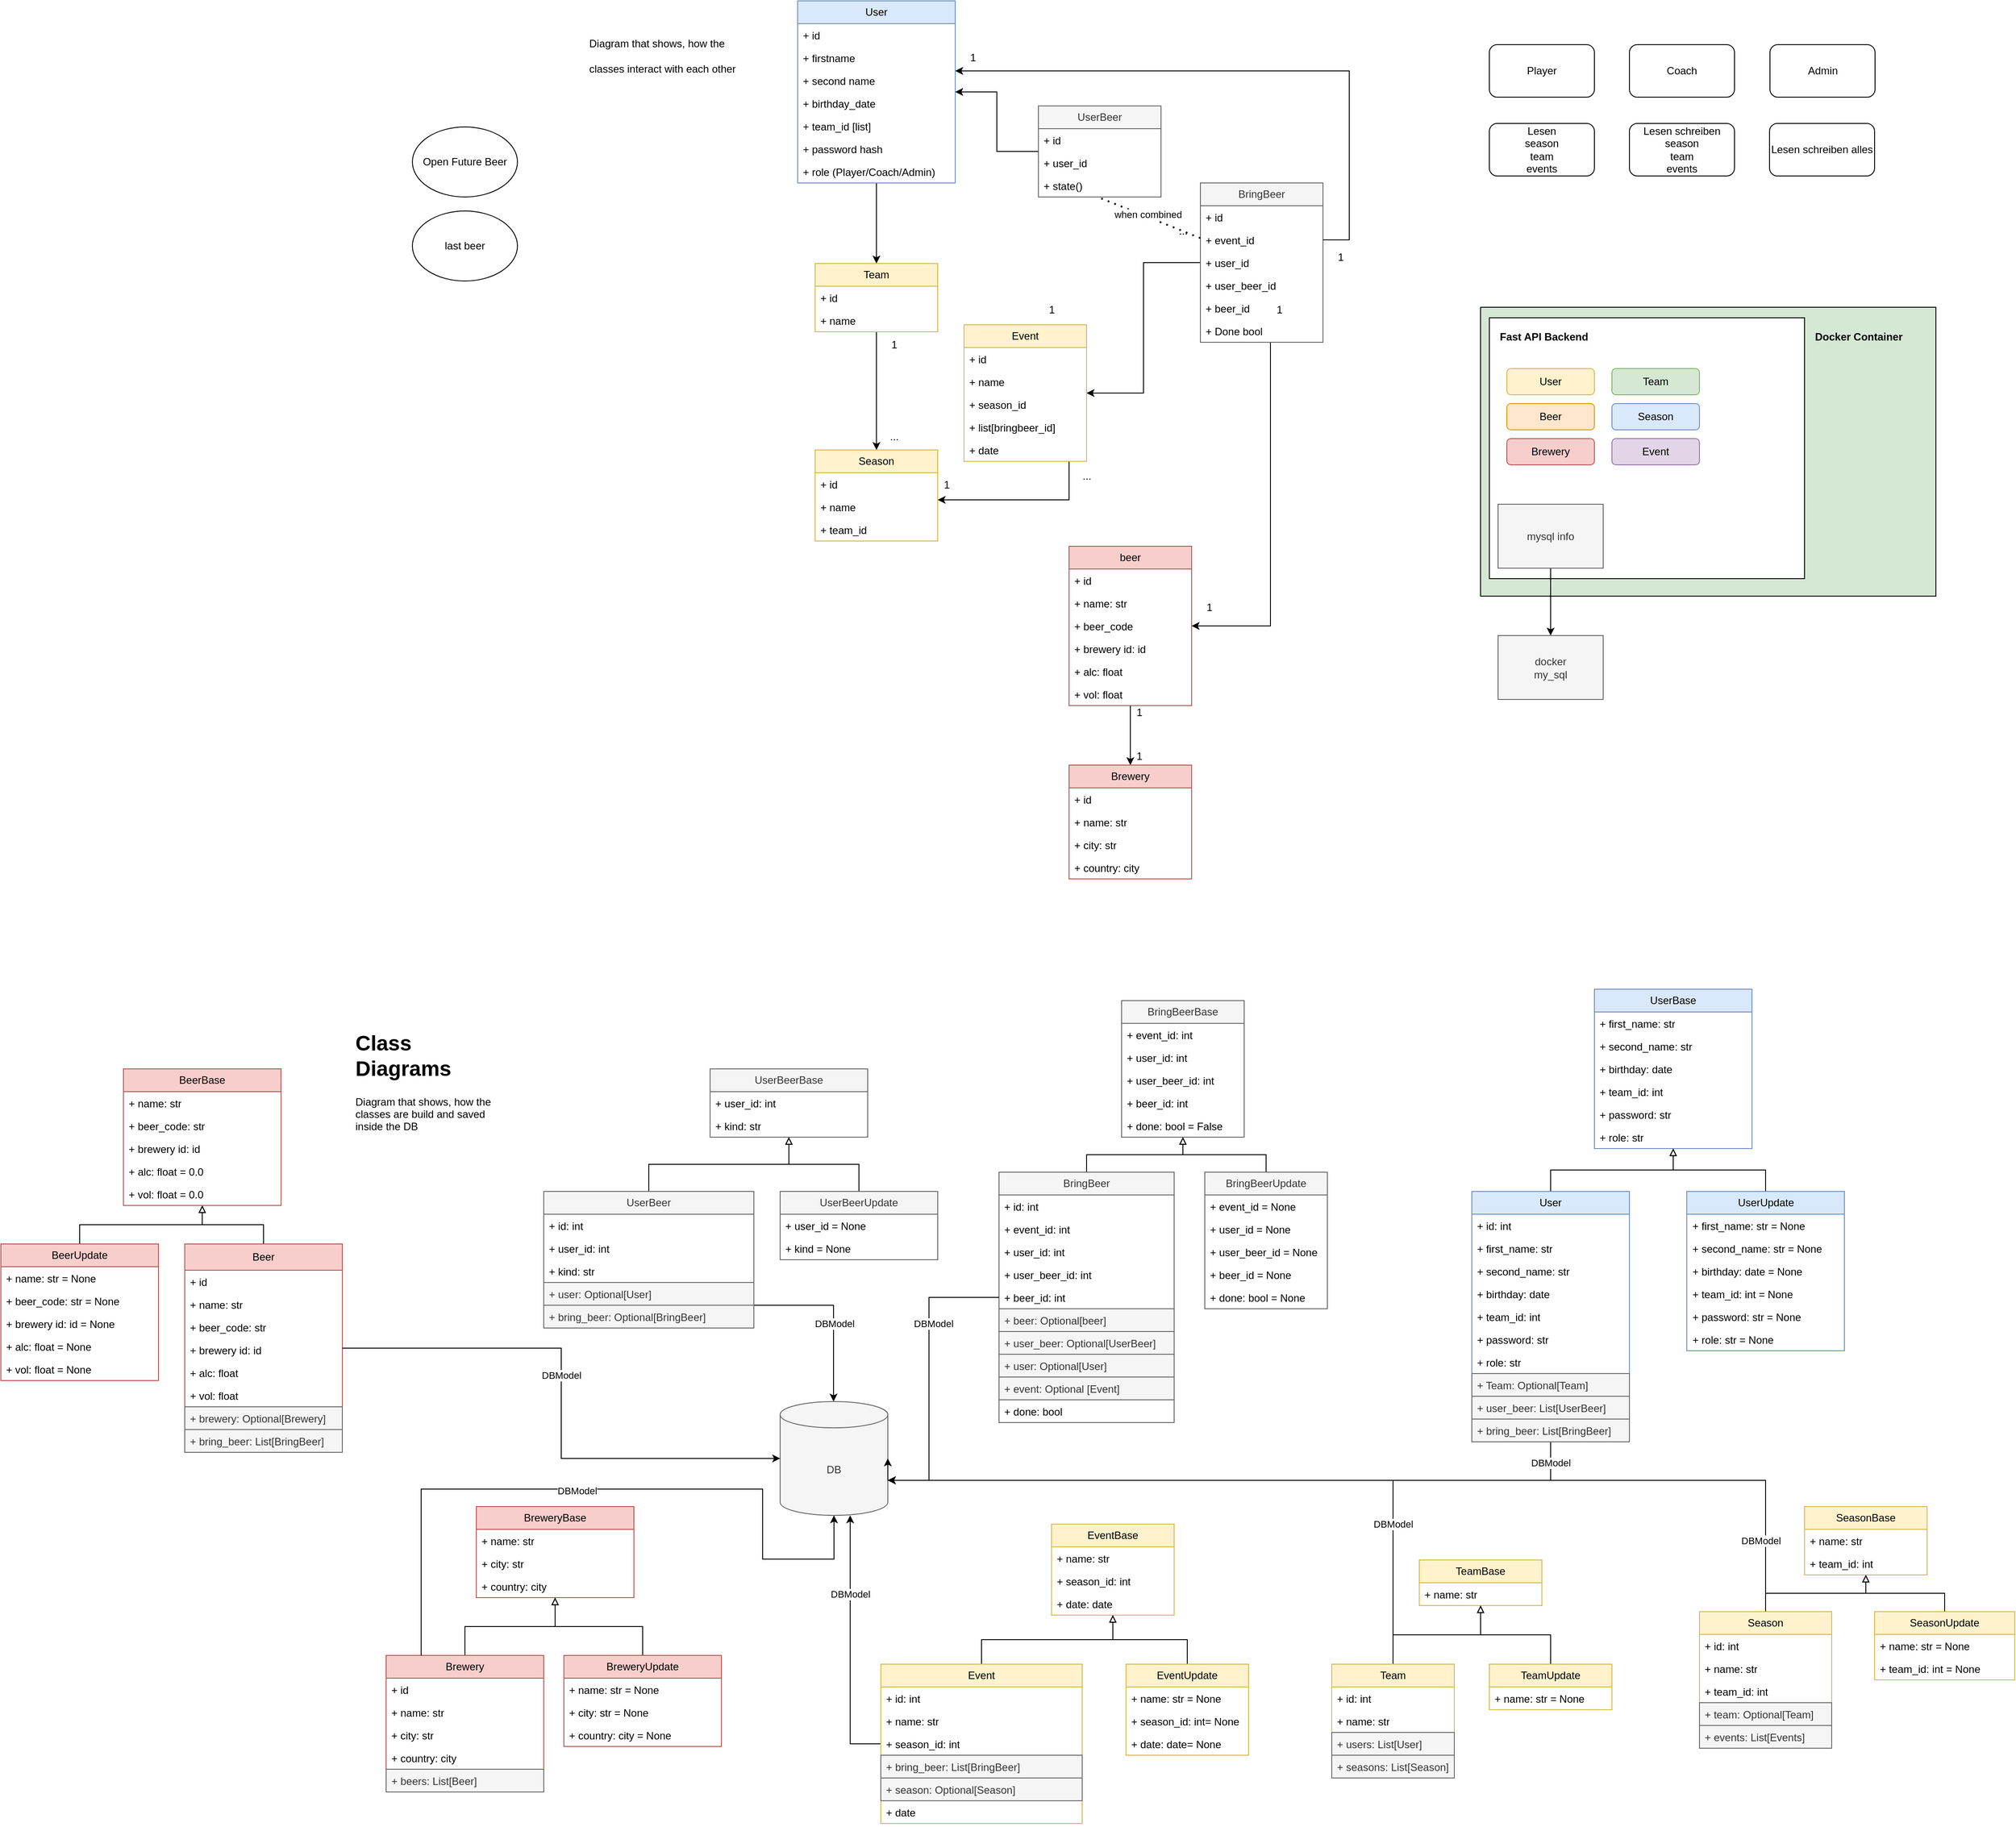 <mxfile version="28.1.2">
  <diagram name="Seite-1" id="imXL_Hq0Zk5saCIYfy33">
    <mxGraphModel dx="2859" dy="761" grid="1" gridSize="10" guides="1" tooltips="1" connect="1" arrows="1" fold="1" page="1" pageScale="1" pageWidth="827" pageHeight="1169" math="0" shadow="0">
      <root>
        <mxCell id="0" />
        <mxCell id="1" parent="0" />
        <mxCell id="opIzm1t2BtCKVuz-YSTb-1" value="" style="rounded=0;whiteSpace=wrap;html=1;fillColor=#D5E8D4;" parent="1" vertex="1">
          <mxGeometry x="910" y="390" width="520" height="330" as="geometry" />
        </mxCell>
        <mxCell id="opIzm1t2BtCKVuz-YSTb-2" style="edgeStyle=orthogonalEdgeStyle;rounded=0;orthogonalLoop=1;jettySize=auto;html=1;entryX=0.5;entryY=0;entryDx=0;entryDy=0;" parent="1" source="opIzm1t2BtCKVuz-YSTb-3" target="opIzm1t2BtCKVuz-YSTb-10" edge="1">
          <mxGeometry relative="1" as="geometry" />
        </mxCell>
        <mxCell id="opIzm1t2BtCKVuz-YSTb-3" value="beer" style="swimlane;fontStyle=0;childLayout=stackLayout;horizontal=1;startSize=26;fillColor=#f8cecc;horizontalStack=0;resizeParent=1;resizeParentMax=0;resizeLast=0;collapsible=1;marginBottom=0;whiteSpace=wrap;html=1;strokeColor=#b85450;" parent="1" vertex="1">
          <mxGeometry x="440" y="663" width="140" height="182" as="geometry" />
        </mxCell>
        <mxCell id="opIzm1t2BtCKVuz-YSTb-4" value="+ id" style="text;strokeColor=none;fillColor=none;align=left;verticalAlign=top;spacingLeft=4;spacingRight=4;overflow=hidden;rotatable=0;points=[[0,0.5],[1,0.5]];portConstraint=eastwest;whiteSpace=wrap;html=1;" parent="opIzm1t2BtCKVuz-YSTb-3" vertex="1">
          <mxGeometry y="26" width="140" height="26" as="geometry" />
        </mxCell>
        <mxCell id="opIzm1t2BtCKVuz-YSTb-5" value="+ name: str" style="text;strokeColor=none;fillColor=none;align=left;verticalAlign=top;spacingLeft=4;spacingRight=4;overflow=hidden;rotatable=0;points=[[0,0.5],[1,0.5]];portConstraint=eastwest;whiteSpace=wrap;html=1;" parent="opIzm1t2BtCKVuz-YSTb-3" vertex="1">
          <mxGeometry y="52" width="140" height="26" as="geometry" />
        </mxCell>
        <mxCell id="opIzm1t2BtCKVuz-YSTb-6" value="+ beer_code" style="text;strokeColor=none;fillColor=none;align=left;verticalAlign=top;spacingLeft=4;spacingRight=4;overflow=hidden;rotatable=0;points=[[0,0.5],[1,0.5]];portConstraint=eastwest;whiteSpace=wrap;html=1;" parent="opIzm1t2BtCKVuz-YSTb-3" vertex="1">
          <mxGeometry y="78" width="140" height="26" as="geometry" />
        </mxCell>
        <mxCell id="opIzm1t2BtCKVuz-YSTb-7" value="+ brewery id: id" style="text;strokeColor=none;fillColor=none;align=left;verticalAlign=top;spacingLeft=4;spacingRight=4;overflow=hidden;rotatable=0;points=[[0,0.5],[1,0.5]];portConstraint=eastwest;whiteSpace=wrap;html=1;" parent="opIzm1t2BtCKVuz-YSTb-3" vertex="1">
          <mxGeometry y="104" width="140" height="26" as="geometry" />
        </mxCell>
        <mxCell id="opIzm1t2BtCKVuz-YSTb-8" value="+ alc: float" style="text;strokeColor=none;fillColor=none;align=left;verticalAlign=top;spacingLeft=4;spacingRight=4;overflow=hidden;rotatable=0;points=[[0,0.5],[1,0.5]];portConstraint=eastwest;whiteSpace=wrap;html=1;" parent="opIzm1t2BtCKVuz-YSTb-3" vertex="1">
          <mxGeometry y="130" width="140" height="26" as="geometry" />
        </mxCell>
        <mxCell id="opIzm1t2BtCKVuz-YSTb-9" value="+ vol: float" style="text;strokeColor=none;fillColor=none;align=left;verticalAlign=top;spacingLeft=4;spacingRight=4;overflow=hidden;rotatable=0;points=[[0,0.5],[1,0.5]];portConstraint=eastwest;whiteSpace=wrap;html=1;" parent="opIzm1t2BtCKVuz-YSTb-3" vertex="1">
          <mxGeometry y="156" width="140" height="26" as="geometry" />
        </mxCell>
        <mxCell id="opIzm1t2BtCKVuz-YSTb-10" value="Brewery" style="swimlane;fontStyle=0;childLayout=stackLayout;horizontal=1;startSize=26;fillColor=#f8cecc;horizontalStack=0;resizeParent=1;resizeParentMax=0;resizeLast=0;collapsible=1;marginBottom=0;whiteSpace=wrap;html=1;strokeColor=#b85450;" parent="1" vertex="1">
          <mxGeometry x="440" y="913" width="140" height="130" as="geometry" />
        </mxCell>
        <mxCell id="opIzm1t2BtCKVuz-YSTb-11" value="+ id" style="text;strokeColor=none;fillColor=none;align=left;verticalAlign=top;spacingLeft=4;spacingRight=4;overflow=hidden;rotatable=0;points=[[0,0.5],[1,0.5]];portConstraint=eastwest;whiteSpace=wrap;html=1;" parent="opIzm1t2BtCKVuz-YSTb-10" vertex="1">
          <mxGeometry y="26" width="140" height="26" as="geometry" />
        </mxCell>
        <mxCell id="opIzm1t2BtCKVuz-YSTb-12" value="+ name: str" style="text;strokeColor=none;fillColor=none;align=left;verticalAlign=top;spacingLeft=4;spacingRight=4;overflow=hidden;rotatable=0;points=[[0,0.5],[1,0.5]];portConstraint=eastwest;whiteSpace=wrap;html=1;" parent="opIzm1t2BtCKVuz-YSTb-10" vertex="1">
          <mxGeometry y="52" width="140" height="26" as="geometry" />
        </mxCell>
        <mxCell id="opIzm1t2BtCKVuz-YSTb-13" value="+ city: str" style="text;strokeColor=none;fillColor=none;align=left;verticalAlign=top;spacingLeft=4;spacingRight=4;overflow=hidden;rotatable=0;points=[[0,0.5],[1,0.5]];portConstraint=eastwest;whiteSpace=wrap;html=1;" parent="opIzm1t2BtCKVuz-YSTb-10" vertex="1">
          <mxGeometry y="78" width="140" height="26" as="geometry" />
        </mxCell>
        <mxCell id="opIzm1t2BtCKVuz-YSTb-14" value="+ country: city" style="text;strokeColor=none;fillColor=none;align=left;verticalAlign=top;spacingLeft=4;spacingRight=4;overflow=hidden;rotatable=0;points=[[0,0.5],[1,0.5]];portConstraint=eastwest;whiteSpace=wrap;html=1;" parent="opIzm1t2BtCKVuz-YSTb-10" vertex="1">
          <mxGeometry y="104" width="140" height="26" as="geometry" />
        </mxCell>
        <mxCell id="opIzm1t2BtCKVuz-YSTb-15" style="edgeStyle=orthogonalEdgeStyle;rounded=0;orthogonalLoop=1;jettySize=auto;html=1;entryX=0.5;entryY=0;entryDx=0;entryDy=0;" parent="1" source="opIzm1t2BtCKVuz-YSTb-16" target="opIzm1t2BtCKVuz-YSTb-25" edge="1">
          <mxGeometry relative="1" as="geometry" />
        </mxCell>
        <mxCell id="opIzm1t2BtCKVuz-YSTb-16" value="User" style="swimlane;fontStyle=0;childLayout=stackLayout;horizontal=1;startSize=26;fillColor=#dae8fc;horizontalStack=0;resizeParent=1;resizeParentMax=0;resizeLast=0;collapsible=1;marginBottom=0;whiteSpace=wrap;html=1;strokeColor=#6c8ebf;" parent="1" vertex="1">
          <mxGeometry x="130" y="40" width="180" height="208" as="geometry" />
        </mxCell>
        <mxCell id="opIzm1t2BtCKVuz-YSTb-17" value="+ id" style="text;strokeColor=none;fillColor=none;align=left;verticalAlign=top;spacingLeft=4;spacingRight=4;overflow=hidden;rotatable=0;points=[[0,0.5],[1,0.5]];portConstraint=eastwest;whiteSpace=wrap;html=1;" parent="opIzm1t2BtCKVuz-YSTb-16" vertex="1">
          <mxGeometry y="26" width="180" height="26" as="geometry" />
        </mxCell>
        <mxCell id="opIzm1t2BtCKVuz-YSTb-18" value="+ firstname" style="text;strokeColor=none;fillColor=none;align=left;verticalAlign=top;spacingLeft=4;spacingRight=4;overflow=hidden;rotatable=0;points=[[0,0.5],[1,0.5]];portConstraint=eastwest;whiteSpace=wrap;html=1;" parent="opIzm1t2BtCKVuz-YSTb-16" vertex="1">
          <mxGeometry y="52" width="180" height="26" as="geometry" />
        </mxCell>
        <mxCell id="opIzm1t2BtCKVuz-YSTb-19" value="+ second name" style="text;strokeColor=none;fillColor=none;align=left;verticalAlign=top;spacingLeft=4;spacingRight=4;overflow=hidden;rotatable=0;points=[[0,0.5],[1,0.5]];portConstraint=eastwest;whiteSpace=wrap;html=1;" parent="opIzm1t2BtCKVuz-YSTb-16" vertex="1">
          <mxGeometry y="78" width="180" height="26" as="geometry" />
        </mxCell>
        <mxCell id="opIzm1t2BtCKVuz-YSTb-20" value="+ birthday_date" style="text;strokeColor=none;fillColor=none;align=left;verticalAlign=top;spacingLeft=4;spacingRight=4;overflow=hidden;rotatable=0;points=[[0,0.5],[1,0.5]];portConstraint=eastwest;whiteSpace=wrap;html=1;" parent="opIzm1t2BtCKVuz-YSTb-16" vertex="1">
          <mxGeometry y="104" width="180" height="26" as="geometry" />
        </mxCell>
        <mxCell id="opIzm1t2BtCKVuz-YSTb-21" value="+ team_id [list]" style="text;strokeColor=none;fillColor=none;align=left;verticalAlign=top;spacingLeft=4;spacingRight=4;overflow=hidden;rotatable=0;points=[[0,0.5],[1,0.5]];portConstraint=eastwest;whiteSpace=wrap;html=1;" parent="opIzm1t2BtCKVuz-YSTb-16" vertex="1">
          <mxGeometry y="130" width="180" height="26" as="geometry" />
        </mxCell>
        <mxCell id="opIzm1t2BtCKVuz-YSTb-22" value="+ password hash" style="text;strokeColor=none;fillColor=none;align=left;verticalAlign=top;spacingLeft=4;spacingRight=4;overflow=hidden;rotatable=0;points=[[0,0.5],[1,0.5]];portConstraint=eastwest;whiteSpace=wrap;html=1;" parent="opIzm1t2BtCKVuz-YSTb-16" vertex="1">
          <mxGeometry y="156" width="180" height="26" as="geometry" />
        </mxCell>
        <mxCell id="opIzm1t2BtCKVuz-YSTb-23" value="+ role (Player/Coach/Admin)" style="text;strokeColor=none;fillColor=none;align=left;verticalAlign=top;spacingLeft=4;spacingRight=4;overflow=hidden;rotatable=0;points=[[0,0.5],[1,0.5]];portConstraint=eastwest;whiteSpace=wrap;html=1;" parent="opIzm1t2BtCKVuz-YSTb-16" vertex="1">
          <mxGeometry y="182" width="180" height="26" as="geometry" />
        </mxCell>
        <mxCell id="opIzm1t2BtCKVuz-YSTb-24" style="edgeStyle=orthogonalEdgeStyle;rounded=0;orthogonalLoop=1;jettySize=auto;html=1;entryX=0.5;entryY=0;entryDx=0;entryDy=0;" parent="1" source="opIzm1t2BtCKVuz-YSTb-25" target="opIzm1t2BtCKVuz-YSTb-35" edge="1">
          <mxGeometry relative="1" as="geometry" />
        </mxCell>
        <mxCell id="opIzm1t2BtCKVuz-YSTb-25" value="Team" style="swimlane;fontStyle=0;childLayout=stackLayout;horizontal=1;startSize=26;fillColor=#fff2cc;horizontalStack=0;resizeParent=1;resizeParentMax=0;resizeLast=0;collapsible=1;marginBottom=0;whiteSpace=wrap;html=1;strokeColor=#d6b656;" parent="1" vertex="1">
          <mxGeometry x="150" y="340" width="140" height="78" as="geometry" />
        </mxCell>
        <mxCell id="opIzm1t2BtCKVuz-YSTb-26" value="+ id" style="text;strokeColor=none;fillColor=none;align=left;verticalAlign=top;spacingLeft=4;spacingRight=4;overflow=hidden;rotatable=0;points=[[0,0.5],[1,0.5]];portConstraint=eastwest;whiteSpace=wrap;html=1;" parent="opIzm1t2BtCKVuz-YSTb-25" vertex="1">
          <mxGeometry y="26" width="140" height="26" as="geometry" />
        </mxCell>
        <mxCell id="opIzm1t2BtCKVuz-YSTb-27" value="+ name" style="text;strokeColor=none;fillColor=none;align=left;verticalAlign=top;spacingLeft=4;spacingRight=4;overflow=hidden;rotatable=0;points=[[0,0.5],[1,0.5]];portConstraint=eastwest;whiteSpace=wrap;html=1;" parent="opIzm1t2BtCKVuz-YSTb-25" vertex="1">
          <mxGeometry y="52" width="140" height="26" as="geometry" />
        </mxCell>
        <mxCell id="opIzm1t2BtCKVuz-YSTb-28" style="edgeStyle=orthogonalEdgeStyle;rounded=0;orthogonalLoop=1;jettySize=auto;html=1;" parent="1" source="opIzm1t2BtCKVuz-YSTb-29" target="opIzm1t2BtCKVuz-YSTb-35" edge="1">
          <mxGeometry relative="1" as="geometry">
            <Array as="points">
              <mxPoint x="440" y="518" />
              <mxPoint x="440" y="610" />
            </Array>
          </mxGeometry>
        </mxCell>
        <mxCell id="opIzm1t2BtCKVuz-YSTb-29" value="Event" style="swimlane;fontStyle=0;childLayout=stackLayout;horizontal=1;startSize=26;fillColor=#fff2cc;horizontalStack=0;resizeParent=1;resizeParentMax=0;resizeLast=0;collapsible=1;marginBottom=0;whiteSpace=wrap;html=1;strokeColor=#d6b656;" parent="1" vertex="1">
          <mxGeometry x="320" y="410" width="140" height="156" as="geometry" />
        </mxCell>
        <mxCell id="opIzm1t2BtCKVuz-YSTb-30" value="+ id" style="text;strokeColor=none;fillColor=none;align=left;verticalAlign=top;spacingLeft=4;spacingRight=4;overflow=hidden;rotatable=0;points=[[0,0.5],[1,0.5]];portConstraint=eastwest;whiteSpace=wrap;html=1;" parent="opIzm1t2BtCKVuz-YSTb-29" vertex="1">
          <mxGeometry y="26" width="140" height="26" as="geometry" />
        </mxCell>
        <mxCell id="opIzm1t2BtCKVuz-YSTb-31" value="+ name" style="text;strokeColor=none;fillColor=none;align=left;verticalAlign=top;spacingLeft=4;spacingRight=4;overflow=hidden;rotatable=0;points=[[0,0.5],[1,0.5]];portConstraint=eastwest;whiteSpace=wrap;html=1;" parent="opIzm1t2BtCKVuz-YSTb-29" vertex="1">
          <mxGeometry y="52" width="140" height="26" as="geometry" />
        </mxCell>
        <mxCell id="opIzm1t2BtCKVuz-YSTb-32" value="+ season_id" style="text;strokeColor=none;fillColor=none;align=left;verticalAlign=top;spacingLeft=4;spacingRight=4;overflow=hidden;rotatable=0;points=[[0,0.5],[1,0.5]];portConstraint=eastwest;whiteSpace=wrap;html=1;" parent="opIzm1t2BtCKVuz-YSTb-29" vertex="1">
          <mxGeometry y="78" width="140" height="26" as="geometry" />
        </mxCell>
        <mxCell id="opIzm1t2BtCKVuz-YSTb-33" value="+ list[bringbeer_id]" style="text;strokeColor=none;fillColor=none;align=left;verticalAlign=top;spacingLeft=4;spacingRight=4;overflow=hidden;rotatable=0;points=[[0,0.5],[1,0.5]];portConstraint=eastwest;whiteSpace=wrap;html=1;" parent="opIzm1t2BtCKVuz-YSTb-29" vertex="1">
          <mxGeometry y="104" width="140" height="26" as="geometry" />
        </mxCell>
        <mxCell id="opIzm1t2BtCKVuz-YSTb-34" value="+ date" style="text;strokeColor=none;fillColor=none;align=left;verticalAlign=top;spacingLeft=4;spacingRight=4;overflow=hidden;rotatable=0;points=[[0,0.5],[1,0.5]];portConstraint=eastwest;whiteSpace=wrap;html=1;" parent="opIzm1t2BtCKVuz-YSTb-29" vertex="1">
          <mxGeometry y="130" width="140" height="26" as="geometry" />
        </mxCell>
        <mxCell id="opIzm1t2BtCKVuz-YSTb-35" value="Season" style="swimlane;fontStyle=0;childLayout=stackLayout;horizontal=1;startSize=26;fillColor=#fff2cc;horizontalStack=0;resizeParent=1;resizeParentMax=0;resizeLast=0;collapsible=1;marginBottom=0;whiteSpace=wrap;html=1;strokeColor=#d6b656;" parent="1" vertex="1">
          <mxGeometry x="150" y="553" width="140" height="104" as="geometry" />
        </mxCell>
        <mxCell id="opIzm1t2BtCKVuz-YSTb-36" value="+ id" style="text;strokeColor=none;fillColor=none;align=left;verticalAlign=top;spacingLeft=4;spacingRight=4;overflow=hidden;rotatable=0;points=[[0,0.5],[1,0.5]];portConstraint=eastwest;whiteSpace=wrap;html=1;" parent="opIzm1t2BtCKVuz-YSTb-35" vertex="1">
          <mxGeometry y="26" width="140" height="26" as="geometry" />
        </mxCell>
        <mxCell id="opIzm1t2BtCKVuz-YSTb-37" value="+ name" style="text;strokeColor=none;fillColor=none;align=left;verticalAlign=top;spacingLeft=4;spacingRight=4;overflow=hidden;rotatable=0;points=[[0,0.5],[1,0.5]];portConstraint=eastwest;whiteSpace=wrap;html=1;" parent="opIzm1t2BtCKVuz-YSTb-35" vertex="1">
          <mxGeometry y="52" width="140" height="26" as="geometry" />
        </mxCell>
        <mxCell id="opIzm1t2BtCKVuz-YSTb-38" value="+ team_id" style="text;strokeColor=none;fillColor=none;align=left;verticalAlign=top;spacingLeft=4;spacingRight=4;overflow=hidden;rotatable=0;points=[[0,0.5],[1,0.5]];portConstraint=eastwest;whiteSpace=wrap;html=1;" parent="opIzm1t2BtCKVuz-YSTb-35" vertex="1">
          <mxGeometry y="78" width="140" height="26" as="geometry" />
        </mxCell>
        <mxCell id="opIzm1t2BtCKVuz-YSTb-39" value="" style="rounded=0;whiteSpace=wrap;html=1;" parent="1" vertex="1">
          <mxGeometry x="920" y="402" width="360" height="298" as="geometry" />
        </mxCell>
        <mxCell id="opIzm1t2BtCKVuz-YSTb-40" value="&lt;span style=&quot;color: rgb(0, 0, 0); font-family: Helvetica; font-size: 12px; font-style: normal; font-variant-ligatures: normal; font-variant-caps: normal; letter-spacing: normal; orphans: 2; text-align: center; text-indent: 0px; text-transform: none; widows: 2; word-spacing: 0px; -webkit-text-stroke-width: 0px; white-space: normal; background-color: rgb(251, 251, 251); text-decoration-thickness: initial; text-decoration-style: initial; text-decoration-color: initial; float: none; display: inline !important;&quot;&gt;&lt;b&gt;Fast API Backend&lt;/b&gt;&lt;/span&gt;" style="text;whiteSpace=wrap;html=1;" parent="1" vertex="1">
          <mxGeometry x="930" y="410" width="130" height="40" as="geometry" />
        </mxCell>
        <mxCell id="opIzm1t2BtCKVuz-YSTb-42" style="edgeStyle=orthogonalEdgeStyle;rounded=0;orthogonalLoop=1;jettySize=auto;html=1;entryX=0.5;entryY=0;entryDx=0;entryDy=0;" parent="1" source="opIzm1t2BtCKVuz-YSTb-43" target="opIzm1t2BtCKVuz-YSTb-44" edge="1">
          <mxGeometry relative="1" as="geometry" />
        </mxCell>
        <mxCell id="opIzm1t2BtCKVuz-YSTb-43" value="mysql info" style="rounded=0;whiteSpace=wrap;html=1;fillColor=#f5f5f5;fontColor=#333333;strokeColor=#666666;" parent="1" vertex="1">
          <mxGeometry x="930" y="615" width="120" height="73" as="geometry" />
        </mxCell>
        <mxCell id="opIzm1t2BtCKVuz-YSTb-44" value="docker&lt;div&gt;my_sql&lt;/div&gt;" style="rounded=0;whiteSpace=wrap;html=1;fillColor=#f5f5f5;fontColor=#333333;strokeColor=#666666;" parent="1" vertex="1">
          <mxGeometry x="930" y="765" width="120" height="73" as="geometry" />
        </mxCell>
        <mxCell id="opIzm1t2BtCKVuz-YSTb-45" value="" style="group" parent="1" connectable="0" vertex="1">
          <mxGeometry x="940" y="460" width="220" height="110" as="geometry" />
        </mxCell>
        <mxCell id="opIzm1t2BtCKVuz-YSTb-46" value="User" style="rounded=1;whiteSpace=wrap;html=1;fillColor=#fff2cc;strokeColor=#d6b656;" parent="opIzm1t2BtCKVuz-YSTb-45" vertex="1">
          <mxGeometry width="100" height="30" as="geometry" />
        </mxCell>
        <mxCell id="opIzm1t2BtCKVuz-YSTb-47" value="Beer" style="rounded=1;whiteSpace=wrap;html=1;fillColor=#ffe6cc;strokeColor=#d79b00;" parent="opIzm1t2BtCKVuz-YSTb-45" vertex="1">
          <mxGeometry y="40" width="100" height="30" as="geometry" />
        </mxCell>
        <mxCell id="opIzm1t2BtCKVuz-YSTb-48" value="Brewery" style="rounded=1;whiteSpace=wrap;html=1;fillColor=#f8cecc;strokeColor=#b85450;" parent="opIzm1t2BtCKVuz-YSTb-45" vertex="1">
          <mxGeometry y="80" width="100" height="30" as="geometry" />
        </mxCell>
        <mxCell id="opIzm1t2BtCKVuz-YSTb-49" value="Event" style="rounded=1;whiteSpace=wrap;html=1;fillColor=#e1d5e7;strokeColor=#9673a6;" parent="opIzm1t2BtCKVuz-YSTb-45" vertex="1">
          <mxGeometry x="120" y="80" width="100" height="30" as="geometry" />
        </mxCell>
        <mxCell id="opIzm1t2BtCKVuz-YSTb-50" value="&lt;span style=&quot;color: rgba(0, 0, 0, 0); font-family: monospace; font-size: 0px; text-align: start; text-wrap-mode: nowrap;&quot;&gt;%3CmxGraphModel%3E%3Croot%3E%3CmxCell%20id%3D%220%22%2F%3E%3CmxCell%20id%3D%221%22%20parent%3D%220%22%2F%3E%3CmxCell%20id%3D%222%22%20value%3D%22Event%22%20style%3D%22rounded%3D1%3BwhiteSpace%3Dwrap%3Bhtml%3D1%3BfillColor%3D%23fff2cc%3BstrokeColor%3D%23d6b656%3B%22%20vertex%3D%221%22%20parent%3D%221%22%3E%3CmxGeometry%20x%3D%221050%22%20y%3D%22536%22%20width%3D%22100%22%20height%3D%2230%22%20as%3D%22geometry%22%2F%3E%3C%2FmxCell%3E%3C%2Froot%3E%3C%2FmxGraphModel%3E&lt;/span&gt;&lt;span style=&quot;color: rgba(0, 0, 0, 0); font-family: monospace; font-size: 0px; text-align: start; text-wrap-mode: nowrap;&quot;&gt;%3CmxGraphModel%3E%3Croot%3E%3CmxCell%20id%3D%220%22%2F%3E%3CmxCell%20id%3D%221%22%20parent%3D%220%22%2F%3E%3CmxCell%20id%3D%222%22%20value%3D%22Event%22%20style%3D%22rounded%3D1%3BwhiteSpace%3Dwrap%3Bhtml%3D1%3BfillColor%3D%23fff2cc%3BstrokeColor%3D%23d6b656%3B%22%20vertex%3D%221%22%20parent%3D%221%22%3E%3CmxGeometry%20x%3D%221050%22%20y%3D%22536%22%20width%3D%22100%22%20height%3D%2230%22%20as%3D%22geometry%22%2F%3E%3C%2FmxCell%3E%3C%2Froot%3E%3C%2FmxGraphModel%3E&lt;/span&gt;&lt;span style=&quot;color: rgba(0, 0, 0, 0); font-family: monospace; font-size: 0px; text-align: start; text-wrap-mode: nowrap;&quot;&gt;%3CmxGraphModel%3E%3Croot%3E%3CmxCell%20id%3D%220%22%2F%3E%3CmxCell%20id%3D%221%22%20parent%3D%220%22%2F%3E%3CmxCell%20id%3D%222%22%20value%3D%22Event%22%20style%3D%22rounded%3D1%3BwhiteSpace%3Dwrap%3Bhtml%3D1%3BfillColor%3D%23fff2cc%3BstrokeColor%3D%23d6b656%3B%22%20vertex%3D%221%22%20parent%3D%221%22%3E%3CmxGeometry%20x%3D%221050%22%20y%3D%22536%22%20width%3D%22100%22%20height%3D%2230%22%20as%3D%22geometry%22%2F%3E%3C%2FmxCell%3E%3C%2Froot%3E%3C%2FmxGraphModel%3E&lt;/span&gt;Season" style="rounded=1;whiteSpace=wrap;html=1;fillColor=#dae8fc;strokeColor=#6c8ebf;" parent="opIzm1t2BtCKVuz-YSTb-45" vertex="1">
          <mxGeometry x="120" y="40" width="100" height="30" as="geometry" />
        </mxCell>
        <mxCell id="opIzm1t2BtCKVuz-YSTb-51" value="Team" style="rounded=1;whiteSpace=wrap;html=1;fillColor=#d5e8d4;strokeColor=#82b366;" parent="opIzm1t2BtCKVuz-YSTb-45" vertex="1">
          <mxGeometry x="120" width="100" height="30" as="geometry" />
        </mxCell>
        <mxCell id="opIzm1t2BtCKVuz-YSTb-52" value="&lt;span style=&quot;color: rgb(0, 0, 0); font-family: Helvetica; font-size: 12px; font-style: normal; font-variant-ligatures: normal; font-variant-caps: normal; letter-spacing: normal; orphans: 2; text-align: center; text-indent: 0px; text-transform: none; widows: 2; word-spacing: 0px; -webkit-text-stroke-width: 0px; white-space: normal; text-decoration-thickness: initial; text-decoration-style: initial; text-decoration-color: initial; float: none; display: inline !important;&quot;&gt;&lt;b style=&quot;&quot;&gt;Docker Container&lt;/b&gt;&lt;/span&gt;" style="text;whiteSpace=wrap;html=1;" parent="1" vertex="1">
          <mxGeometry x="1290" y="410" width="130" height="40" as="geometry" />
        </mxCell>
        <mxCell id="opIzm1t2BtCKVuz-YSTb-53" value="Player" style="rounded=1;whiteSpace=wrap;html=1;" parent="1" vertex="1">
          <mxGeometry x="920" y="90" width="120" height="60" as="geometry" />
        </mxCell>
        <mxCell id="opIzm1t2BtCKVuz-YSTb-54" value="Coach" style="rounded=1;whiteSpace=wrap;html=1;" parent="1" vertex="1">
          <mxGeometry x="1080" y="90" width="120" height="60" as="geometry" />
        </mxCell>
        <mxCell id="opIzm1t2BtCKVuz-YSTb-55" value="Admin" style="rounded=1;whiteSpace=wrap;html=1;" parent="1" vertex="1">
          <mxGeometry x="1240.5" y="90" width="120" height="60" as="geometry" />
        </mxCell>
        <mxCell id="opIzm1t2BtCKVuz-YSTb-56" value="Lesen schreiben alles" style="rounded=1;whiteSpace=wrap;html=1;" parent="1" vertex="1">
          <mxGeometry x="1240" y="180" width="120" height="60" as="geometry" />
        </mxCell>
        <mxCell id="opIzm1t2BtCKVuz-YSTb-57" value="Lesen schreiben&lt;br&gt;season&lt;div&gt;team&lt;br&gt;events&lt;/div&gt;" style="rounded=1;whiteSpace=wrap;html=1;" parent="1" vertex="1">
          <mxGeometry x="1080" y="180" width="120" height="60" as="geometry" />
        </mxCell>
        <mxCell id="opIzm1t2BtCKVuz-YSTb-58" value="Lesen&lt;br&gt;season&lt;div&gt;team&lt;br&gt;events&lt;/div&gt;" style="rounded=1;whiteSpace=wrap;html=1;" parent="1" vertex="1">
          <mxGeometry x="920" y="180" width="120" height="60" as="geometry" />
        </mxCell>
        <mxCell id="opIzm1t2BtCKVuz-YSTb-59" style="edgeStyle=orthogonalEdgeStyle;rounded=0;orthogonalLoop=1;jettySize=auto;html=1;" parent="1" source="opIzm1t2BtCKVuz-YSTb-61" target="opIzm1t2BtCKVuz-YSTb-29" edge="1">
          <mxGeometry relative="1" as="geometry" />
        </mxCell>
        <mxCell id="opIzm1t2BtCKVuz-YSTb-60" style="edgeStyle=orthogonalEdgeStyle;rounded=0;orthogonalLoop=1;jettySize=auto;html=1;" parent="1" source="opIzm1t2BtCKVuz-YSTb-61" target="opIzm1t2BtCKVuz-YSTb-3" edge="1">
          <mxGeometry relative="1" as="geometry">
            <Array as="points">
              <mxPoint x="670" y="754" />
            </Array>
          </mxGeometry>
        </mxCell>
        <mxCell id="opIzm1t2BtCKVuz-YSTb-61" value="BringBeer" style="swimlane;fontStyle=0;childLayout=stackLayout;horizontal=1;startSize=26;fillColor=#f5f5f5;horizontalStack=0;resizeParent=1;resizeParentMax=0;resizeLast=0;collapsible=1;marginBottom=0;whiteSpace=wrap;html=1;fontColor=#333333;strokeColor=#666666;" parent="1" vertex="1">
          <mxGeometry x="590" y="248" width="140" height="182" as="geometry" />
        </mxCell>
        <mxCell id="opIzm1t2BtCKVuz-YSTb-62" value="+ id" style="text;strokeColor=none;fillColor=none;align=left;verticalAlign=top;spacingLeft=4;spacingRight=4;overflow=hidden;rotatable=0;points=[[0,0.5],[1,0.5]];portConstraint=eastwest;whiteSpace=wrap;html=1;" parent="opIzm1t2BtCKVuz-YSTb-61" vertex="1">
          <mxGeometry y="26" width="140" height="26" as="geometry" />
        </mxCell>
        <mxCell id="opIzm1t2BtCKVuz-YSTb-63" value="+ event_id" style="text;strokeColor=none;fillColor=none;align=left;verticalAlign=top;spacingLeft=4;spacingRight=4;overflow=hidden;rotatable=0;points=[[0,0.5],[1,0.5]];portConstraint=eastwest;whiteSpace=wrap;html=1;" parent="opIzm1t2BtCKVuz-YSTb-61" vertex="1">
          <mxGeometry y="52" width="140" height="26" as="geometry" />
        </mxCell>
        <mxCell id="opIzm1t2BtCKVuz-YSTb-64" value="+ user_id" style="text;strokeColor=none;fillColor=none;align=left;verticalAlign=top;spacingLeft=4;spacingRight=4;overflow=hidden;rotatable=0;points=[[0,0.5],[1,0.5]];portConstraint=eastwest;whiteSpace=wrap;html=1;" parent="opIzm1t2BtCKVuz-YSTb-61" vertex="1">
          <mxGeometry y="78" width="140" height="26" as="geometry" />
        </mxCell>
        <mxCell id="opIzm1t2BtCKVuz-YSTb-65" value="+ user_beer_id" style="text;strokeColor=none;fillColor=none;align=left;verticalAlign=top;spacingLeft=4;spacingRight=4;overflow=hidden;rotatable=0;points=[[0,0.5],[1,0.5]];portConstraint=eastwest;whiteSpace=wrap;html=1;" parent="opIzm1t2BtCKVuz-YSTb-61" vertex="1">
          <mxGeometry y="104" width="140" height="26" as="geometry" />
        </mxCell>
        <mxCell id="opIzm1t2BtCKVuz-YSTb-66" value="+ beer_id" style="text;strokeColor=none;fillColor=none;align=left;verticalAlign=top;spacingLeft=4;spacingRight=4;overflow=hidden;rotatable=0;points=[[0,0.5],[1,0.5]];portConstraint=eastwest;whiteSpace=wrap;html=1;" parent="opIzm1t2BtCKVuz-YSTb-61" vertex="1">
          <mxGeometry y="130" width="140" height="26" as="geometry" />
        </mxCell>
        <mxCell id="opIzm1t2BtCKVuz-YSTb-67" value="+ Done bool" style="text;strokeColor=none;fillColor=none;align=left;verticalAlign=top;spacingLeft=4;spacingRight=4;overflow=hidden;rotatable=0;points=[[0,0.5],[1,0.5]];portConstraint=eastwest;whiteSpace=wrap;html=1;" parent="opIzm1t2BtCKVuz-YSTb-61" vertex="1">
          <mxGeometry y="156" width="140" height="26" as="geometry" />
        </mxCell>
        <mxCell id="opIzm1t2BtCKVuz-YSTb-68" style="edgeStyle=orthogonalEdgeStyle;rounded=0;orthogonalLoop=1;jettySize=auto;html=1;" parent="1" source="opIzm1t2BtCKVuz-YSTb-63" target="opIzm1t2BtCKVuz-YSTb-16" edge="1">
          <mxGeometry relative="1" as="geometry">
            <Array as="points">
              <mxPoint x="760" y="313" />
              <mxPoint x="760" y="120" />
            </Array>
          </mxGeometry>
        </mxCell>
        <mxCell id="opIzm1t2BtCKVuz-YSTb-69" style="edgeStyle=orthogonalEdgeStyle;rounded=0;orthogonalLoop=1;jettySize=auto;html=1;" parent="1" source="opIzm1t2BtCKVuz-YSTb-70" target="opIzm1t2BtCKVuz-YSTb-16" edge="1">
          <mxGeometry relative="1" as="geometry" />
        </mxCell>
        <mxCell id="opIzm1t2BtCKVuz-YSTb-70" value="UserBeer" style="swimlane;fontStyle=0;childLayout=stackLayout;horizontal=1;startSize=26;fillColor=#f5f5f5;horizontalStack=0;resizeParent=1;resizeParentMax=0;resizeLast=0;collapsible=1;marginBottom=0;whiteSpace=wrap;html=1;fontColor=#333333;strokeColor=#666666;" parent="1" vertex="1">
          <mxGeometry x="405" y="160" width="140" height="104" as="geometry" />
        </mxCell>
        <mxCell id="opIzm1t2BtCKVuz-YSTb-71" value="+ id" style="text;strokeColor=none;fillColor=none;align=left;verticalAlign=top;spacingLeft=4;spacingRight=4;overflow=hidden;rotatable=0;points=[[0,0.5],[1,0.5]];portConstraint=eastwest;whiteSpace=wrap;html=1;" parent="opIzm1t2BtCKVuz-YSTb-70" vertex="1">
          <mxGeometry y="26" width="140" height="26" as="geometry" />
        </mxCell>
        <mxCell id="opIzm1t2BtCKVuz-YSTb-72" value="+ user_id" style="text;strokeColor=none;fillColor=none;align=left;verticalAlign=top;spacingLeft=4;spacingRight=4;overflow=hidden;rotatable=0;points=[[0,0.5],[1,0.5]];portConstraint=eastwest;whiteSpace=wrap;html=1;" parent="opIzm1t2BtCKVuz-YSTb-70" vertex="1">
          <mxGeometry y="52" width="140" height="26" as="geometry" />
        </mxCell>
        <mxCell id="opIzm1t2BtCKVuz-YSTb-73" value="+ state()" style="text;strokeColor=none;fillColor=none;align=left;verticalAlign=top;spacingLeft=4;spacingRight=4;overflow=hidden;rotatable=0;points=[[0,0.5],[1,0.5]];portConstraint=eastwest;whiteSpace=wrap;html=1;" parent="opIzm1t2BtCKVuz-YSTb-70" vertex="1">
          <mxGeometry y="78" width="140" height="26" as="geometry" />
        </mxCell>
        <mxCell id="opIzm1t2BtCKVuz-YSTb-74" value="1" style="text;html=1;align=center;verticalAlign=middle;resizable=0;points=[];autosize=1;strokeColor=none;fillColor=none;" parent="1" vertex="1">
          <mxGeometry x="225" y="418" width="30" height="30" as="geometry" />
        </mxCell>
        <mxCell id="opIzm1t2BtCKVuz-YSTb-75" value="..." style="text;html=1;align=center;verticalAlign=middle;resizable=0;points=[];autosize=1;strokeColor=none;fillColor=none;" parent="1" vertex="1">
          <mxGeometry x="225" y="523" width="30" height="30" as="geometry" />
        </mxCell>
        <mxCell id="opIzm1t2BtCKVuz-YSTb-76" value="1" style="text;html=1;align=center;verticalAlign=middle;resizable=0;points=[];autosize=1;strokeColor=none;fillColor=none;" parent="1" vertex="1">
          <mxGeometry x="285" y="578" width="30" height="30" as="geometry" />
        </mxCell>
        <mxCell id="opIzm1t2BtCKVuz-YSTb-77" value="..." style="text;html=1;align=center;verticalAlign=middle;resizable=0;points=[];autosize=1;strokeColor=none;fillColor=none;" parent="1" vertex="1">
          <mxGeometry x="445" y="568" width="30" height="30" as="geometry" />
        </mxCell>
        <mxCell id="opIzm1t2BtCKVuz-YSTb-78" value="1" style="text;html=1;align=center;verticalAlign=middle;resizable=0;points=[];autosize=1;strokeColor=none;fillColor=none;" parent="1" vertex="1">
          <mxGeometry x="405" y="378" width="30" height="30" as="geometry" />
        </mxCell>
        <mxCell id="opIzm1t2BtCKVuz-YSTb-79" value="..." style="text;html=1;align=center;verticalAlign=middle;resizable=0;points=[];autosize=1;strokeColor=none;fillColor=none;" parent="1" vertex="1">
          <mxGeometry x="555" y="288" width="30" height="30" as="geometry" />
        </mxCell>
        <mxCell id="opIzm1t2BtCKVuz-YSTb-80" value="1" style="text;html=1;align=center;verticalAlign=middle;resizable=0;points=[];autosize=1;strokeColor=none;fillColor=none;" parent="1" vertex="1">
          <mxGeometry x="735" y="318" width="30" height="30" as="geometry" />
        </mxCell>
        <mxCell id="opIzm1t2BtCKVuz-YSTb-81" value="1" style="text;html=1;align=center;verticalAlign=middle;resizable=0;points=[];autosize=1;strokeColor=none;fillColor=none;" parent="1" vertex="1">
          <mxGeometry x="315" y="90" width="30" height="30" as="geometry" />
        </mxCell>
        <mxCell id="opIzm1t2BtCKVuz-YSTb-82" value="1" style="text;html=1;align=center;verticalAlign=middle;resizable=0;points=[];autosize=1;strokeColor=none;fillColor=none;" parent="1" vertex="1">
          <mxGeometry x="665" y="378" width="30" height="30" as="geometry" />
        </mxCell>
        <mxCell id="opIzm1t2BtCKVuz-YSTb-83" value="1" style="text;html=1;align=center;verticalAlign=middle;resizable=0;points=[];autosize=1;strokeColor=none;fillColor=none;" parent="1" vertex="1">
          <mxGeometry x="585" y="718" width="30" height="30" as="geometry" />
        </mxCell>
        <mxCell id="opIzm1t2BtCKVuz-YSTb-84" value="1" style="text;html=1;align=center;verticalAlign=middle;resizable=0;points=[];autosize=1;strokeColor=none;fillColor=none;" parent="1" vertex="1">
          <mxGeometry x="505" y="838" width="30" height="30" as="geometry" />
        </mxCell>
        <mxCell id="opIzm1t2BtCKVuz-YSTb-85" value="1" style="text;html=1;align=center;verticalAlign=middle;resizable=0;points=[];autosize=1;strokeColor=none;fillColor=none;" parent="1" vertex="1">
          <mxGeometry x="505" y="888" width="30" height="30" as="geometry" />
        </mxCell>
        <mxCell id="opIzm1t2BtCKVuz-YSTb-86" value="" style="endArrow=none;dashed=1;html=1;dashPattern=1 3;strokeWidth=2;rounded=0;entryX=0.485;entryY=1.005;entryDx=0;entryDy=0;entryPerimeter=0;" parent="1" source="opIzm1t2BtCKVuz-YSTb-61" target="opIzm1t2BtCKVuz-YSTb-73" edge="1">
          <mxGeometry width="50" height="50" relative="1" as="geometry">
            <mxPoint x="-120" y="200" as="sourcePoint" />
            <mxPoint x="-70" y="150" as="targetPoint" />
          </mxGeometry>
        </mxCell>
        <mxCell id="opIzm1t2BtCKVuz-YSTb-87" value="when combined" style="edgeLabel;html=1;align=center;verticalAlign=middle;resizable=0;points=[];" parent="opIzm1t2BtCKVuz-YSTb-86" connectable="0" vertex="1">
          <mxGeometry x="0.058" y="-3" relative="1" as="geometry">
            <mxPoint as="offset" />
          </mxGeometry>
        </mxCell>
        <mxCell id="opIzm1t2BtCKVuz-YSTb-88" value="Open Future Beer" style="ellipse;whiteSpace=wrap;html=1;" parent="1" vertex="1">
          <mxGeometry x="-310" y="184" width="120" height="80" as="geometry" />
        </mxCell>
        <mxCell id="opIzm1t2BtCKVuz-YSTb-89" value="last beer" style="ellipse;whiteSpace=wrap;html=1;" parent="1" vertex="1">
          <mxGeometry x="-310" y="280" width="120" height="80" as="geometry" />
        </mxCell>
        <mxCell id="MgWhYrMZOmuUSNA8ty8O-84" style="edgeStyle=orthogonalEdgeStyle;rounded=0;orthogonalLoop=1;jettySize=auto;html=1;entryX=0.5;entryY=0;entryDx=0;entryDy=0;startArrow=block;startFill=0;endArrow=none;endFill=0;" parent="1" source="MgWhYrMZOmuUSNA8ty8O-2" target="MgWhYrMZOmuUSNA8ty8O-68" edge="1">
          <mxGeometry relative="1" as="geometry" />
        </mxCell>
        <mxCell id="MgWhYrMZOmuUSNA8ty8O-85" style="edgeStyle=orthogonalEdgeStyle;rounded=0;orthogonalLoop=1;jettySize=auto;html=1;entryX=0.5;entryY=0;entryDx=0;entryDy=0;startArrow=block;startFill=0;endArrow=none;endFill=0;" parent="1" source="MgWhYrMZOmuUSNA8ty8O-2" target="MgWhYrMZOmuUSNA8ty8O-75" edge="1">
          <mxGeometry relative="1" as="geometry" />
        </mxCell>
        <mxCell id="MgWhYrMZOmuUSNA8ty8O-2" value="BeerBase" style="swimlane;fontStyle=0;childLayout=stackLayout;horizontal=1;startSize=26;fillColor=#f8cecc;horizontalStack=0;resizeParent=1;resizeParentMax=0;resizeLast=0;collapsible=1;marginBottom=0;whiteSpace=wrap;html=1;strokeColor=#b85450;" parent="1" vertex="1">
          <mxGeometry x="-640" y="1260" width="180" height="156" as="geometry" />
        </mxCell>
        <mxCell id="MgWhYrMZOmuUSNA8ty8O-4" value="+ name: str" style="text;strokeColor=none;fillColor=none;align=left;verticalAlign=top;spacingLeft=4;spacingRight=4;overflow=hidden;rotatable=0;points=[[0,0.5],[1,0.5]];portConstraint=eastwest;whiteSpace=wrap;html=1;" parent="MgWhYrMZOmuUSNA8ty8O-2" vertex="1">
          <mxGeometry y="26" width="180" height="26" as="geometry" />
        </mxCell>
        <mxCell id="MgWhYrMZOmuUSNA8ty8O-5" value="+ beer_code: str" style="text;strokeColor=none;fillColor=none;align=left;verticalAlign=top;spacingLeft=4;spacingRight=4;overflow=hidden;rotatable=0;points=[[0,0.5],[1,0.5]];portConstraint=eastwest;whiteSpace=wrap;html=1;" parent="MgWhYrMZOmuUSNA8ty8O-2" vertex="1">
          <mxGeometry y="52" width="180" height="26" as="geometry" />
        </mxCell>
        <mxCell id="MgWhYrMZOmuUSNA8ty8O-6" value="+ brewery id: id" style="text;strokeColor=none;fillColor=none;align=left;verticalAlign=top;spacingLeft=4;spacingRight=4;overflow=hidden;rotatable=0;points=[[0,0.5],[1,0.5]];portConstraint=eastwest;whiteSpace=wrap;html=1;" parent="MgWhYrMZOmuUSNA8ty8O-2" vertex="1">
          <mxGeometry y="78" width="180" height="26" as="geometry" />
        </mxCell>
        <mxCell id="MgWhYrMZOmuUSNA8ty8O-7" value="+ alc: float = 0.0" style="text;strokeColor=none;fillColor=none;align=left;verticalAlign=top;spacingLeft=4;spacingRight=4;overflow=hidden;rotatable=0;points=[[0,0.5],[1,0.5]];portConstraint=eastwest;whiteSpace=wrap;html=1;" parent="MgWhYrMZOmuUSNA8ty8O-2" vertex="1">
          <mxGeometry y="104" width="180" height="26" as="geometry" />
        </mxCell>
        <mxCell id="MgWhYrMZOmuUSNA8ty8O-8" value="+ vol: float = 0.0" style="text;strokeColor=none;fillColor=none;align=left;verticalAlign=top;spacingLeft=4;spacingRight=4;overflow=hidden;rotatable=0;points=[[0,0.5],[1,0.5]];portConstraint=eastwest;whiteSpace=wrap;html=1;" parent="MgWhYrMZOmuUSNA8ty8O-2" vertex="1">
          <mxGeometry y="130" width="180" height="26" as="geometry" />
        </mxCell>
        <mxCell id="MgWhYrMZOmuUSNA8ty8O-9" value="BreweryBase" style="swimlane;fontStyle=0;childLayout=stackLayout;horizontal=1;startSize=26;fillColor=#f8cecc;horizontalStack=0;resizeParent=1;resizeParentMax=0;resizeLast=0;collapsible=1;marginBottom=0;whiteSpace=wrap;html=1;strokeColor=#b85450;" parent="1" vertex="1">
          <mxGeometry x="-237" y="1760" width="180" height="104" as="geometry" />
        </mxCell>
        <mxCell id="MgWhYrMZOmuUSNA8ty8O-11" value="+ name: str" style="text;strokeColor=none;fillColor=none;align=left;verticalAlign=top;spacingLeft=4;spacingRight=4;overflow=hidden;rotatable=0;points=[[0,0.5],[1,0.5]];portConstraint=eastwest;whiteSpace=wrap;html=1;" parent="MgWhYrMZOmuUSNA8ty8O-9" vertex="1">
          <mxGeometry y="26" width="180" height="26" as="geometry" />
        </mxCell>
        <mxCell id="MgWhYrMZOmuUSNA8ty8O-12" value="+ city: str" style="text;strokeColor=none;fillColor=none;align=left;verticalAlign=top;spacingLeft=4;spacingRight=4;overflow=hidden;rotatable=0;points=[[0,0.5],[1,0.5]];portConstraint=eastwest;whiteSpace=wrap;html=1;" parent="MgWhYrMZOmuUSNA8ty8O-9" vertex="1">
          <mxGeometry y="52" width="180" height="26" as="geometry" />
        </mxCell>
        <mxCell id="MgWhYrMZOmuUSNA8ty8O-13" value="+ country: city" style="text;strokeColor=none;fillColor=none;align=left;verticalAlign=top;spacingLeft=4;spacingRight=4;overflow=hidden;rotatable=0;points=[[0,0.5],[1,0.5]];portConstraint=eastwest;whiteSpace=wrap;html=1;" parent="MgWhYrMZOmuUSNA8ty8O-9" vertex="1">
          <mxGeometry y="78" width="180" height="26" as="geometry" />
        </mxCell>
        <mxCell id="MgWhYrMZOmuUSNA8ty8O-201" style="edgeStyle=orthogonalEdgeStyle;rounded=0;orthogonalLoop=1;jettySize=auto;html=1;strokeColor=default;align=center;verticalAlign=middle;fontFamily=Helvetica;fontSize=11;fontColor=default;labelBackgroundColor=default;endArrow=block;endFill=0;" parent="1" source="MgWhYrMZOmuUSNA8ty8O-15" target="MgWhYrMZOmuUSNA8ty8O-182" edge="1">
          <mxGeometry relative="1" as="geometry" />
        </mxCell>
        <mxCell id="MgWhYrMZOmuUSNA8ty8O-202" style="edgeStyle=orthogonalEdgeStyle;rounded=0;orthogonalLoop=1;jettySize=auto;html=1;" parent="1" source="MgWhYrMZOmuUSNA8ty8O-15" target="MgWhYrMZOmuUSNA8ty8O-111" edge="1">
          <mxGeometry relative="1" as="geometry">
            <Array as="points">
              <mxPoint x="990" y="1730" />
            </Array>
          </mxGeometry>
        </mxCell>
        <mxCell id="MgWhYrMZOmuUSNA8ty8O-15" value="User" style="swimlane;fontStyle=0;childLayout=stackLayout;horizontal=1;startSize=26;fillColor=#dae8fc;horizontalStack=0;resizeParent=1;resizeParentMax=0;resizeLast=0;collapsible=1;marginBottom=0;whiteSpace=wrap;html=1;strokeColor=#6c8ebf;" parent="1" vertex="1">
          <mxGeometry x="900" y="1400" width="180" height="286" as="geometry" />
        </mxCell>
        <mxCell id="MgWhYrMZOmuUSNA8ty8O-16" value="+ id: int" style="text;strokeColor=none;fillColor=none;align=left;verticalAlign=top;spacingLeft=4;spacingRight=4;overflow=hidden;rotatable=0;points=[[0,0.5],[1,0.5]];portConstraint=eastwest;whiteSpace=wrap;html=1;" parent="MgWhYrMZOmuUSNA8ty8O-15" vertex="1">
          <mxGeometry y="26" width="180" height="26" as="geometry" />
        </mxCell>
        <mxCell id="MgWhYrMZOmuUSNA8ty8O-17" value="+ first_name: str" style="text;strokeColor=none;fillColor=none;align=left;verticalAlign=top;spacingLeft=4;spacingRight=4;overflow=hidden;rotatable=0;points=[[0,0.5],[1,0.5]];portConstraint=eastwest;whiteSpace=wrap;html=1;" parent="MgWhYrMZOmuUSNA8ty8O-15" vertex="1">
          <mxGeometry y="52" width="180" height="26" as="geometry" />
        </mxCell>
        <mxCell id="MgWhYrMZOmuUSNA8ty8O-18" value="+ second_name: str" style="text;strokeColor=none;fillColor=none;align=left;verticalAlign=top;spacingLeft=4;spacingRight=4;overflow=hidden;rotatable=0;points=[[0,0.5],[1,0.5]];portConstraint=eastwest;whiteSpace=wrap;html=1;" parent="MgWhYrMZOmuUSNA8ty8O-15" vertex="1">
          <mxGeometry y="78" width="180" height="26" as="geometry" />
        </mxCell>
        <mxCell id="MgWhYrMZOmuUSNA8ty8O-19" value="+ birthday: date" style="text;strokeColor=none;fillColor=none;align=left;verticalAlign=top;spacingLeft=4;spacingRight=4;overflow=hidden;rotatable=0;points=[[0,0.5],[1,0.5]];portConstraint=eastwest;whiteSpace=wrap;html=1;" parent="MgWhYrMZOmuUSNA8ty8O-15" vertex="1">
          <mxGeometry y="104" width="180" height="26" as="geometry" />
        </mxCell>
        <mxCell id="MgWhYrMZOmuUSNA8ty8O-20" value="+ team_id: int" style="text;strokeColor=none;fillColor=none;align=left;verticalAlign=top;spacingLeft=4;spacingRight=4;overflow=hidden;rotatable=0;points=[[0,0.5],[1,0.5]];portConstraint=eastwest;whiteSpace=wrap;html=1;" parent="MgWhYrMZOmuUSNA8ty8O-15" vertex="1">
          <mxGeometry y="130" width="180" height="26" as="geometry" />
        </mxCell>
        <mxCell id="MgWhYrMZOmuUSNA8ty8O-21" value="+ password: str" style="text;strokeColor=none;fillColor=none;align=left;verticalAlign=top;spacingLeft=4;spacingRight=4;overflow=hidden;rotatable=0;points=[[0,0.5],[1,0.5]];portConstraint=eastwest;whiteSpace=wrap;html=1;" parent="MgWhYrMZOmuUSNA8ty8O-15" vertex="1">
          <mxGeometry y="156" width="180" height="26" as="geometry" />
        </mxCell>
        <mxCell id="MgWhYrMZOmuUSNA8ty8O-198" value="+ role: str" style="text;strokeColor=none;fillColor=none;align=left;verticalAlign=top;spacingLeft=4;spacingRight=4;overflow=hidden;rotatable=0;points=[[0,0.5],[1,0.5]];portConstraint=eastwest;whiteSpace=wrap;html=1;" parent="MgWhYrMZOmuUSNA8ty8O-15" vertex="1">
          <mxGeometry y="182" width="180" height="26" as="geometry" />
        </mxCell>
        <mxCell id="MgWhYrMZOmuUSNA8ty8O-22" value="+ Team: Optional[Team]" style="text;strokeColor=#666666;fillColor=#f5f5f5;align=left;verticalAlign=top;spacingLeft=4;spacingRight=4;overflow=hidden;rotatable=0;points=[[0,0.5],[1,0.5]];portConstraint=eastwest;whiteSpace=wrap;html=1;fontColor=#333333;" parent="MgWhYrMZOmuUSNA8ty8O-15" vertex="1">
          <mxGeometry y="208" width="180" height="26" as="geometry" />
        </mxCell>
        <mxCell id="MgWhYrMZOmuUSNA8ty8O-200" value="+ user_beer: List[UserBeer]" style="text;strokeColor=#666666;fillColor=#f5f5f5;align=left;verticalAlign=top;spacingLeft=4;spacingRight=4;overflow=hidden;rotatable=0;points=[[0,0.5],[1,0.5]];portConstraint=eastwest;whiteSpace=wrap;html=1;fontColor=#333333;" parent="MgWhYrMZOmuUSNA8ty8O-15" vertex="1">
          <mxGeometry y="234" width="180" height="26" as="geometry" />
        </mxCell>
        <mxCell id="MgWhYrMZOmuUSNA8ty8O-199" value="+ bring_beer: List[BringBeer]" style="text;strokeColor=#666666;fillColor=#f5f5f5;align=left;verticalAlign=top;spacingLeft=4;spacingRight=4;overflow=hidden;rotatable=0;points=[[0,0.5],[1,0.5]];portConstraint=eastwest;whiteSpace=wrap;html=1;fontColor=#333333;" parent="MgWhYrMZOmuUSNA8ty8O-15" vertex="1">
          <mxGeometry y="260" width="180" height="26" as="geometry" />
        </mxCell>
        <mxCell id="MgWhYrMZOmuUSNA8ty8O-24" value="TeamBase" style="swimlane;fontStyle=0;childLayout=stackLayout;horizontal=1;startSize=26;fillColor=#fff2cc;horizontalStack=0;resizeParent=1;resizeParentMax=0;resizeLast=0;collapsible=1;marginBottom=0;whiteSpace=wrap;html=1;strokeColor=#d6b656;" parent="1" vertex="1">
          <mxGeometry x="840" y="1821" width="140" height="52" as="geometry" />
        </mxCell>
        <mxCell id="MgWhYrMZOmuUSNA8ty8O-26" value="+ name: str" style="text;strokeColor=none;fillColor=none;align=left;verticalAlign=top;spacingLeft=4;spacingRight=4;overflow=hidden;rotatable=0;points=[[0,0.5],[1,0.5]];portConstraint=eastwest;whiteSpace=wrap;html=1;" parent="MgWhYrMZOmuUSNA8ty8O-24" vertex="1">
          <mxGeometry y="26" width="140" height="26" as="geometry" />
        </mxCell>
        <mxCell id="MgWhYrMZOmuUSNA8ty8O-28" value="EventBase" style="swimlane;fontStyle=0;childLayout=stackLayout;horizontal=1;startSize=26;fillColor=#fff2cc;horizontalStack=0;resizeParent=1;resizeParentMax=0;resizeLast=0;collapsible=1;marginBottom=0;whiteSpace=wrap;html=1;strokeColor=#d6b656;" parent="1" vertex="1">
          <mxGeometry x="420" y="1780" width="140" height="104" as="geometry" />
        </mxCell>
        <mxCell id="MgWhYrMZOmuUSNA8ty8O-30" value="+ name: str" style="text;strokeColor=none;fillColor=none;align=left;verticalAlign=top;spacingLeft=4;spacingRight=4;overflow=hidden;rotatable=0;points=[[0,0.5],[1,0.5]];portConstraint=eastwest;whiteSpace=wrap;html=1;" parent="MgWhYrMZOmuUSNA8ty8O-28" vertex="1">
          <mxGeometry y="26" width="140" height="26" as="geometry" />
        </mxCell>
        <mxCell id="MgWhYrMZOmuUSNA8ty8O-31" value="+ season_id: int" style="text;strokeColor=none;fillColor=none;align=left;verticalAlign=top;spacingLeft=4;spacingRight=4;overflow=hidden;rotatable=0;points=[[0,0.5],[1,0.5]];portConstraint=eastwest;whiteSpace=wrap;html=1;" parent="MgWhYrMZOmuUSNA8ty8O-28" vertex="1">
          <mxGeometry y="52" width="140" height="26" as="geometry" />
        </mxCell>
        <mxCell id="MgWhYrMZOmuUSNA8ty8O-33" value="+ date: date" style="text;strokeColor=none;fillColor=none;align=left;verticalAlign=top;spacingLeft=4;spacingRight=4;overflow=hidden;rotatable=0;points=[[0,0.5],[1,0.5]];portConstraint=eastwest;whiteSpace=wrap;html=1;" parent="MgWhYrMZOmuUSNA8ty8O-28" vertex="1">
          <mxGeometry y="78" width="140" height="26" as="geometry" />
        </mxCell>
        <mxCell id="MgWhYrMZOmuUSNA8ty8O-34" value="SeasonBase" style="swimlane;fontStyle=0;childLayout=stackLayout;horizontal=1;startSize=26;fillColor=#fff2cc;horizontalStack=0;resizeParent=1;resizeParentMax=0;resizeLast=0;collapsible=1;marginBottom=0;whiteSpace=wrap;html=1;strokeColor=#d6b656;" parent="1" vertex="1">
          <mxGeometry x="1280" y="1760" width="140" height="78" as="geometry" />
        </mxCell>
        <mxCell id="MgWhYrMZOmuUSNA8ty8O-36" value="+ name: str" style="text;strokeColor=none;fillColor=none;align=left;verticalAlign=top;spacingLeft=4;spacingRight=4;overflow=hidden;rotatable=0;points=[[0,0.5],[1,0.5]];portConstraint=eastwest;whiteSpace=wrap;html=1;" parent="MgWhYrMZOmuUSNA8ty8O-34" vertex="1">
          <mxGeometry y="26" width="140" height="26" as="geometry" />
        </mxCell>
        <mxCell id="MgWhYrMZOmuUSNA8ty8O-37" value="+ team_id: int" style="text;strokeColor=none;fillColor=none;align=left;verticalAlign=top;spacingLeft=4;spacingRight=4;overflow=hidden;rotatable=0;points=[[0,0.5],[1,0.5]];portConstraint=eastwest;whiteSpace=wrap;html=1;" parent="MgWhYrMZOmuUSNA8ty8O-34" vertex="1">
          <mxGeometry y="52" width="140" height="26" as="geometry" />
        </mxCell>
        <mxCell id="MgWhYrMZOmuUSNA8ty8O-40" value="BringBeerBase" style="swimlane;fontStyle=0;childLayout=stackLayout;horizontal=1;startSize=26;fillColor=#f5f5f5;horizontalStack=0;resizeParent=1;resizeParentMax=0;resizeLast=0;collapsible=1;marginBottom=0;whiteSpace=wrap;html=1;fontColor=#333333;strokeColor=#666666;" parent="1" vertex="1">
          <mxGeometry x="500" y="1182" width="140" height="156" as="geometry" />
        </mxCell>
        <mxCell id="MgWhYrMZOmuUSNA8ty8O-42" value="+ event_id: int" style="text;strokeColor=none;fillColor=none;align=left;verticalAlign=top;spacingLeft=4;spacingRight=4;overflow=hidden;rotatable=0;points=[[0,0.5],[1,0.5]];portConstraint=eastwest;whiteSpace=wrap;html=1;" parent="MgWhYrMZOmuUSNA8ty8O-40" vertex="1">
          <mxGeometry y="26" width="140" height="26" as="geometry" />
        </mxCell>
        <mxCell id="MgWhYrMZOmuUSNA8ty8O-43" value="+ user_id: int" style="text;strokeColor=none;fillColor=none;align=left;verticalAlign=top;spacingLeft=4;spacingRight=4;overflow=hidden;rotatable=0;points=[[0,0.5],[1,0.5]];portConstraint=eastwest;whiteSpace=wrap;html=1;" parent="MgWhYrMZOmuUSNA8ty8O-40" vertex="1">
          <mxGeometry y="52" width="140" height="26" as="geometry" />
        </mxCell>
        <mxCell id="MgWhYrMZOmuUSNA8ty8O-44" value="+ user_beer_id: int" style="text;strokeColor=none;fillColor=none;align=left;verticalAlign=top;spacingLeft=4;spacingRight=4;overflow=hidden;rotatable=0;points=[[0,0.5],[1,0.5]];portConstraint=eastwest;whiteSpace=wrap;html=1;" parent="MgWhYrMZOmuUSNA8ty8O-40" vertex="1">
          <mxGeometry y="78" width="140" height="26" as="geometry" />
        </mxCell>
        <mxCell id="MgWhYrMZOmuUSNA8ty8O-45" value="+ beer_id: int" style="text;strokeColor=none;fillColor=none;align=left;verticalAlign=top;spacingLeft=4;spacingRight=4;overflow=hidden;rotatable=0;points=[[0,0.5],[1,0.5]];portConstraint=eastwest;whiteSpace=wrap;html=1;" parent="MgWhYrMZOmuUSNA8ty8O-40" vertex="1">
          <mxGeometry y="104" width="140" height="26" as="geometry" />
        </mxCell>
        <mxCell id="MgWhYrMZOmuUSNA8ty8O-46" value="+ done: bool = False" style="text;strokeColor=none;fillColor=none;align=left;verticalAlign=top;spacingLeft=4;spacingRight=4;overflow=hidden;rotatable=0;points=[[0,0.5],[1,0.5]];portConstraint=eastwest;whiteSpace=wrap;html=1;" parent="MgWhYrMZOmuUSNA8ty8O-40" vertex="1">
          <mxGeometry y="130" width="140" height="26" as="geometry" />
        </mxCell>
        <mxCell id="MgWhYrMZOmuUSNA8ty8O-49" value="UserBeerBase" style="swimlane;fontStyle=0;childLayout=stackLayout;horizontal=1;startSize=26;fillColor=#f5f5f5;horizontalStack=0;resizeParent=1;resizeParentMax=0;resizeLast=0;collapsible=1;marginBottom=0;whiteSpace=wrap;html=1;fontColor=#333333;strokeColor=#666666;" parent="1" vertex="1">
          <mxGeometry x="30" y="1260" width="180" height="78" as="geometry" />
        </mxCell>
        <mxCell id="MgWhYrMZOmuUSNA8ty8O-51" value="+ user_id: int" style="text;strokeColor=none;fillColor=none;align=left;verticalAlign=top;spacingLeft=4;spacingRight=4;overflow=hidden;rotatable=0;points=[[0,0.5],[1,0.5]];portConstraint=eastwest;whiteSpace=wrap;html=1;" parent="MgWhYrMZOmuUSNA8ty8O-49" vertex="1">
          <mxGeometry y="26" width="180" height="26" as="geometry" />
        </mxCell>
        <mxCell id="MgWhYrMZOmuUSNA8ty8O-52" value="+ kind: str" style="text;strokeColor=none;fillColor=none;align=left;verticalAlign=top;spacingLeft=4;spacingRight=4;overflow=hidden;rotatable=0;points=[[0,0.5],[1,0.5]];portConstraint=eastwest;whiteSpace=wrap;html=1;" parent="MgWhYrMZOmuUSNA8ty8O-49" vertex="1">
          <mxGeometry y="52" width="180" height="26" as="geometry" />
        </mxCell>
        <mxCell id="MgWhYrMZOmuUSNA8ty8O-68" value="Beer" style="swimlane;fontStyle=0;childLayout=stackLayout;horizontal=1;startSize=30;fillColor=#f8cecc;horizontalStack=0;resizeParent=1;resizeParentMax=0;resizeLast=0;collapsible=1;marginBottom=0;whiteSpace=wrap;html=1;strokeColor=#b85450;" parent="1" vertex="1">
          <mxGeometry x="-570" y="1460" width="180" height="238" as="geometry" />
        </mxCell>
        <mxCell id="MgWhYrMZOmuUSNA8ty8O-69" value="+ id" style="text;strokeColor=none;fillColor=none;align=left;verticalAlign=top;spacingLeft=4;spacingRight=4;overflow=hidden;rotatable=0;points=[[0,0.5],[1,0.5]];portConstraint=eastwest;whiteSpace=wrap;html=1;" parent="MgWhYrMZOmuUSNA8ty8O-68" vertex="1">
          <mxGeometry y="30" width="180" height="26" as="geometry" />
        </mxCell>
        <mxCell id="MgWhYrMZOmuUSNA8ty8O-70" value="+ name: str" style="text;strokeColor=none;fillColor=none;align=left;verticalAlign=top;spacingLeft=4;spacingRight=4;overflow=hidden;rotatable=0;points=[[0,0.5],[1,0.5]];portConstraint=eastwest;whiteSpace=wrap;html=1;" parent="MgWhYrMZOmuUSNA8ty8O-68" vertex="1">
          <mxGeometry y="56" width="180" height="26" as="geometry" />
        </mxCell>
        <mxCell id="MgWhYrMZOmuUSNA8ty8O-71" value="+ beer_code: str" style="text;strokeColor=none;fillColor=none;align=left;verticalAlign=top;spacingLeft=4;spacingRight=4;overflow=hidden;rotatable=0;points=[[0,0.5],[1,0.5]];portConstraint=eastwest;whiteSpace=wrap;html=1;" parent="MgWhYrMZOmuUSNA8ty8O-68" vertex="1">
          <mxGeometry y="82" width="180" height="26" as="geometry" />
        </mxCell>
        <mxCell id="MgWhYrMZOmuUSNA8ty8O-72" value="+ brewery id: id" style="text;strokeColor=none;fillColor=none;align=left;verticalAlign=top;spacingLeft=4;spacingRight=4;overflow=hidden;rotatable=0;points=[[0,0.5],[1,0.5]];portConstraint=eastwest;whiteSpace=wrap;html=1;" parent="MgWhYrMZOmuUSNA8ty8O-68" vertex="1">
          <mxGeometry y="108" width="180" height="26" as="geometry" />
        </mxCell>
        <mxCell id="MgWhYrMZOmuUSNA8ty8O-73" value="+ alc: float" style="text;strokeColor=none;fillColor=none;align=left;verticalAlign=top;spacingLeft=4;spacingRight=4;overflow=hidden;rotatable=0;points=[[0,0.5],[1,0.5]];portConstraint=eastwest;whiteSpace=wrap;html=1;" parent="MgWhYrMZOmuUSNA8ty8O-68" vertex="1">
          <mxGeometry y="134" width="180" height="26" as="geometry" />
        </mxCell>
        <mxCell id="MgWhYrMZOmuUSNA8ty8O-74" value="+ vol: float" style="text;strokeColor=none;fillColor=none;align=left;verticalAlign=top;spacingLeft=4;spacingRight=4;overflow=hidden;rotatable=0;points=[[0,0.5],[1,0.5]];portConstraint=eastwest;whiteSpace=wrap;html=1;" parent="MgWhYrMZOmuUSNA8ty8O-68" vertex="1">
          <mxGeometry y="160" width="180" height="26" as="geometry" />
        </mxCell>
        <mxCell id="MgWhYrMZOmuUSNA8ty8O-82" value="+ brewery: Optional[Brewery]" style="text;strokeColor=#666666;fillColor=#f5f5f5;align=left;verticalAlign=top;spacingLeft=4;spacingRight=4;overflow=hidden;rotatable=0;points=[[0,0.5],[1,0.5]];portConstraint=eastwest;whiteSpace=wrap;html=1;fontColor=#333333;" parent="MgWhYrMZOmuUSNA8ty8O-68" vertex="1">
          <mxGeometry y="186" width="180" height="26" as="geometry" />
        </mxCell>
        <mxCell id="MgWhYrMZOmuUSNA8ty8O-83" value="+ bring_beer: List[BringBeer]" style="text;strokeColor=#666666;fillColor=#f5f5f5;align=left;verticalAlign=top;spacingLeft=4;spacingRight=4;overflow=hidden;rotatable=0;points=[[0,0.5],[1,0.5]];portConstraint=eastwest;whiteSpace=wrap;html=1;fontColor=#333333;" parent="MgWhYrMZOmuUSNA8ty8O-68" vertex="1">
          <mxGeometry y="212" width="180" height="26" as="geometry" />
        </mxCell>
        <mxCell id="MgWhYrMZOmuUSNA8ty8O-75" value="BeerUpdate" style="swimlane;fontStyle=0;childLayout=stackLayout;horizontal=1;startSize=26;fillColor=#f8cecc;horizontalStack=0;resizeParent=1;resizeParentMax=0;resizeLast=0;collapsible=1;marginBottom=0;whiteSpace=wrap;html=1;strokeColor=#b85450;" parent="1" vertex="1">
          <mxGeometry x="-780" y="1460" width="180" height="156" as="geometry" />
        </mxCell>
        <mxCell id="MgWhYrMZOmuUSNA8ty8O-77" value="+ name: str = None" style="text;strokeColor=none;fillColor=none;align=left;verticalAlign=top;spacingLeft=4;spacingRight=4;overflow=hidden;rotatable=0;points=[[0,0.5],[1,0.5]];portConstraint=eastwest;whiteSpace=wrap;html=1;" parent="MgWhYrMZOmuUSNA8ty8O-75" vertex="1">
          <mxGeometry y="26" width="180" height="26" as="geometry" />
        </mxCell>
        <mxCell id="MgWhYrMZOmuUSNA8ty8O-78" value="+ beer_code: str = None" style="text;strokeColor=none;fillColor=none;align=left;verticalAlign=top;spacingLeft=4;spacingRight=4;overflow=hidden;rotatable=0;points=[[0,0.5],[1,0.5]];portConstraint=eastwest;whiteSpace=wrap;html=1;" parent="MgWhYrMZOmuUSNA8ty8O-75" vertex="1">
          <mxGeometry y="52" width="180" height="26" as="geometry" />
        </mxCell>
        <mxCell id="MgWhYrMZOmuUSNA8ty8O-79" value="+ brewery id: id&amp;nbsp;= None" style="text;strokeColor=none;fillColor=none;align=left;verticalAlign=top;spacingLeft=4;spacingRight=4;overflow=hidden;rotatable=0;points=[[0,0.5],[1,0.5]];portConstraint=eastwest;whiteSpace=wrap;html=1;" parent="MgWhYrMZOmuUSNA8ty8O-75" vertex="1">
          <mxGeometry y="78" width="180" height="26" as="geometry" />
        </mxCell>
        <mxCell id="MgWhYrMZOmuUSNA8ty8O-80" value="+ alc: float&amp;nbsp;= None" style="text;strokeColor=none;fillColor=none;align=left;verticalAlign=top;spacingLeft=4;spacingRight=4;overflow=hidden;rotatable=0;points=[[0,0.5],[1,0.5]];portConstraint=eastwest;whiteSpace=wrap;html=1;" parent="MgWhYrMZOmuUSNA8ty8O-75" vertex="1">
          <mxGeometry y="104" width="180" height="26" as="geometry" />
        </mxCell>
        <mxCell id="MgWhYrMZOmuUSNA8ty8O-81" value="+ vol: float&amp;nbsp;= None" style="text;strokeColor=none;fillColor=none;align=left;verticalAlign=top;spacingLeft=4;spacingRight=4;overflow=hidden;rotatable=0;points=[[0,0.5],[1,0.5]];portConstraint=eastwest;whiteSpace=wrap;html=1;" parent="MgWhYrMZOmuUSNA8ty8O-75" vertex="1">
          <mxGeometry y="130" width="180" height="26" as="geometry" />
        </mxCell>
        <mxCell id="MgWhYrMZOmuUSNA8ty8O-97" style="edgeStyle=orthogonalEdgeStyle;rounded=0;orthogonalLoop=1;jettySize=auto;html=1;endArrow=block;endFill=0;" parent="1" source="MgWhYrMZOmuUSNA8ty8O-86" target="MgWhYrMZOmuUSNA8ty8O-9" edge="1">
          <mxGeometry relative="1" as="geometry" />
        </mxCell>
        <mxCell id="MgWhYrMZOmuUSNA8ty8O-86" value="Brewery" style="swimlane;fontStyle=0;childLayout=stackLayout;horizontal=1;startSize=26;fillColor=#f8cecc;horizontalStack=0;resizeParent=1;resizeParentMax=0;resizeLast=0;collapsible=1;marginBottom=0;whiteSpace=wrap;html=1;strokeColor=#b85450;" parent="1" vertex="1">
          <mxGeometry x="-340" y="1930" width="180" height="156" as="geometry" />
        </mxCell>
        <mxCell id="MgWhYrMZOmuUSNA8ty8O-87" value="+ id" style="text;strokeColor=none;fillColor=none;align=left;verticalAlign=top;spacingLeft=4;spacingRight=4;overflow=hidden;rotatable=0;points=[[0,0.5],[1,0.5]];portConstraint=eastwest;whiteSpace=wrap;html=1;" parent="MgWhYrMZOmuUSNA8ty8O-86" vertex="1">
          <mxGeometry y="26" width="180" height="26" as="geometry" />
        </mxCell>
        <mxCell id="MgWhYrMZOmuUSNA8ty8O-88" value="+ name: str" style="text;strokeColor=none;fillColor=none;align=left;verticalAlign=top;spacingLeft=4;spacingRight=4;overflow=hidden;rotatable=0;points=[[0,0.5],[1,0.5]];portConstraint=eastwest;whiteSpace=wrap;html=1;" parent="MgWhYrMZOmuUSNA8ty8O-86" vertex="1">
          <mxGeometry y="52" width="180" height="26" as="geometry" />
        </mxCell>
        <mxCell id="MgWhYrMZOmuUSNA8ty8O-89" value="+ city: str" style="text;strokeColor=none;fillColor=none;align=left;verticalAlign=top;spacingLeft=4;spacingRight=4;overflow=hidden;rotatable=0;points=[[0,0.5],[1,0.5]];portConstraint=eastwest;whiteSpace=wrap;html=1;" parent="MgWhYrMZOmuUSNA8ty8O-86" vertex="1">
          <mxGeometry y="78" width="180" height="26" as="geometry" />
        </mxCell>
        <mxCell id="MgWhYrMZOmuUSNA8ty8O-90" value="+ country: city" style="text;strokeColor=none;fillColor=none;align=left;verticalAlign=top;spacingLeft=4;spacingRight=4;overflow=hidden;rotatable=0;points=[[0,0.5],[1,0.5]];portConstraint=eastwest;whiteSpace=wrap;html=1;" parent="MgWhYrMZOmuUSNA8ty8O-86" vertex="1">
          <mxGeometry y="104" width="180" height="26" as="geometry" />
        </mxCell>
        <mxCell id="MgWhYrMZOmuUSNA8ty8O-96" value="+ beers: List[Beer]" style="text;strokeColor=#666666;fillColor=#f5f5f5;align=left;verticalAlign=top;spacingLeft=4;spacingRight=4;overflow=hidden;rotatable=0;points=[[0,0.5],[1,0.5]];portConstraint=eastwest;whiteSpace=wrap;html=1;fontColor=#333333;" parent="MgWhYrMZOmuUSNA8ty8O-86" vertex="1">
          <mxGeometry y="130" width="180" height="26" as="geometry" />
        </mxCell>
        <mxCell id="MgWhYrMZOmuUSNA8ty8O-98" style="edgeStyle=orthogonalEdgeStyle;rounded=0;orthogonalLoop=1;jettySize=auto;html=1;endArrow=block;endFill=0;" parent="1" source="MgWhYrMZOmuUSNA8ty8O-91" target="MgWhYrMZOmuUSNA8ty8O-9" edge="1">
          <mxGeometry relative="1" as="geometry" />
        </mxCell>
        <mxCell id="MgWhYrMZOmuUSNA8ty8O-91" value="BreweryUpdate" style="swimlane;fontStyle=0;childLayout=stackLayout;horizontal=1;startSize=26;fillColor=#f8cecc;horizontalStack=0;resizeParent=1;resizeParentMax=0;resizeLast=0;collapsible=1;marginBottom=0;whiteSpace=wrap;html=1;strokeColor=#b85450;" parent="1" vertex="1">
          <mxGeometry x="-137" y="1930" width="180" height="104" as="geometry" />
        </mxCell>
        <mxCell id="MgWhYrMZOmuUSNA8ty8O-93" value="+ name: str = None" style="text;strokeColor=none;fillColor=none;align=left;verticalAlign=top;spacingLeft=4;spacingRight=4;overflow=hidden;rotatable=0;points=[[0,0.5],[1,0.5]];portConstraint=eastwest;whiteSpace=wrap;html=1;" parent="MgWhYrMZOmuUSNA8ty8O-91" vertex="1">
          <mxGeometry y="26" width="180" height="26" as="geometry" />
        </mxCell>
        <mxCell id="MgWhYrMZOmuUSNA8ty8O-94" value="+ city: str = None" style="text;strokeColor=none;fillColor=none;align=left;verticalAlign=top;spacingLeft=4;spacingRight=4;overflow=hidden;rotatable=0;points=[[0,0.5],[1,0.5]];portConstraint=eastwest;whiteSpace=wrap;html=1;" parent="MgWhYrMZOmuUSNA8ty8O-91" vertex="1">
          <mxGeometry y="52" width="180" height="26" as="geometry" />
        </mxCell>
        <mxCell id="MgWhYrMZOmuUSNA8ty8O-95" value="+ country: city = None" style="text;strokeColor=none;fillColor=none;align=left;verticalAlign=top;spacingLeft=4;spacingRight=4;overflow=hidden;rotatable=0;points=[[0,0.5],[1,0.5]];portConstraint=eastwest;whiteSpace=wrap;html=1;" parent="MgWhYrMZOmuUSNA8ty8O-91" vertex="1">
          <mxGeometry y="78" width="180" height="26" as="geometry" />
        </mxCell>
        <mxCell id="MgWhYrMZOmuUSNA8ty8O-109" style="edgeStyle=orthogonalEdgeStyle;rounded=0;orthogonalLoop=1;jettySize=auto;html=1;strokeColor=default;align=center;verticalAlign=middle;fontFamily=Helvetica;fontSize=11;fontColor=default;labelBackgroundColor=default;endArrow=block;endFill=0;" parent="1" source="MgWhYrMZOmuUSNA8ty8O-99" target="MgWhYrMZOmuUSNA8ty8O-49" edge="1">
          <mxGeometry relative="1" as="geometry" />
        </mxCell>
        <mxCell id="MgWhYrMZOmuUSNA8ty8O-116" style="edgeStyle=orthogonalEdgeStyle;rounded=0;orthogonalLoop=1;jettySize=auto;html=1;" parent="1" source="MgWhYrMZOmuUSNA8ty8O-99" target="MgWhYrMZOmuUSNA8ty8O-111" edge="1">
          <mxGeometry relative="1" as="geometry">
            <Array as="points">
              <mxPoint x="171" y="1530" />
            </Array>
          </mxGeometry>
        </mxCell>
        <mxCell id="MgWhYrMZOmuUSNA8ty8O-117" value="DBModel" style="edgeLabel;html=1;align=center;verticalAlign=middle;resizable=0;points=[];" parent="MgWhYrMZOmuUSNA8ty8O-116" vertex="1" connectable="0">
          <mxGeometry x="-0.258" y="4" relative="1" as="geometry">
            <mxPoint x="17" y="25" as="offset" />
          </mxGeometry>
        </mxCell>
        <mxCell id="MgWhYrMZOmuUSNA8ty8O-99" value="UserBeer" style="swimlane;fontStyle=0;childLayout=stackLayout;horizontal=1;startSize=26;fillColor=#f5f5f5;horizontalStack=0;resizeParent=1;resizeParentMax=0;resizeLast=0;collapsible=1;marginBottom=0;whiteSpace=wrap;html=1;fontColor=#333333;strokeColor=#666666;" parent="1" vertex="1">
          <mxGeometry x="-160" y="1400" width="240" height="156" as="geometry" />
        </mxCell>
        <mxCell id="MgWhYrMZOmuUSNA8ty8O-100" value="+ id: int" style="text;strokeColor=none;fillColor=none;align=left;verticalAlign=top;spacingLeft=4;spacingRight=4;overflow=hidden;rotatable=0;points=[[0,0.5],[1,0.5]];portConstraint=eastwest;whiteSpace=wrap;html=1;" parent="MgWhYrMZOmuUSNA8ty8O-99" vertex="1">
          <mxGeometry y="26" width="240" height="26" as="geometry" />
        </mxCell>
        <mxCell id="MgWhYrMZOmuUSNA8ty8O-101" value="+ user_id: int" style="text;strokeColor=none;fillColor=none;align=left;verticalAlign=top;spacingLeft=4;spacingRight=4;overflow=hidden;rotatable=0;points=[[0,0.5],[1,0.5]];portConstraint=eastwest;whiteSpace=wrap;html=1;" parent="MgWhYrMZOmuUSNA8ty8O-99" vertex="1">
          <mxGeometry y="52" width="240" height="26" as="geometry" />
        </mxCell>
        <mxCell id="MgWhYrMZOmuUSNA8ty8O-102" value="+ kind: str" style="text;strokeColor=none;fillColor=none;align=left;verticalAlign=top;spacingLeft=4;spacingRight=4;overflow=hidden;rotatable=0;points=[[0,0.5],[1,0.5]];portConstraint=eastwest;whiteSpace=wrap;html=1;" parent="MgWhYrMZOmuUSNA8ty8O-99" vertex="1">
          <mxGeometry y="78" width="240" height="26" as="geometry" />
        </mxCell>
        <mxCell id="MgWhYrMZOmuUSNA8ty8O-107" value="+ user: Optional[User]" style="text;strokeColor=#666666;fillColor=#f5f5f5;align=left;verticalAlign=top;spacingLeft=4;spacingRight=4;overflow=hidden;rotatable=0;points=[[0,0.5],[1,0.5]];portConstraint=eastwest;whiteSpace=wrap;html=1;fontColor=#333333;" parent="MgWhYrMZOmuUSNA8ty8O-99" vertex="1">
          <mxGeometry y="104" width="240" height="26" as="geometry" />
        </mxCell>
        <mxCell id="MgWhYrMZOmuUSNA8ty8O-108" value="+ bring_beer: Optional[BringBeer]" style="text;strokeColor=#666666;fillColor=#f5f5f5;align=left;verticalAlign=top;spacingLeft=4;spacingRight=4;overflow=hidden;rotatable=0;points=[[0,0.5],[1,0.5]];portConstraint=eastwest;whiteSpace=wrap;html=1;fontColor=#333333;" parent="MgWhYrMZOmuUSNA8ty8O-99" vertex="1">
          <mxGeometry y="130" width="240" height="26" as="geometry" />
        </mxCell>
        <mxCell id="MgWhYrMZOmuUSNA8ty8O-110" style="edgeStyle=orthogonalEdgeStyle;rounded=0;orthogonalLoop=1;jettySize=auto;html=1;endArrow=block;endFill=0;" parent="1" source="MgWhYrMZOmuUSNA8ty8O-103" target="MgWhYrMZOmuUSNA8ty8O-49" edge="1">
          <mxGeometry relative="1" as="geometry" />
        </mxCell>
        <mxCell id="MgWhYrMZOmuUSNA8ty8O-103" value="UserBeerUpdate" style="swimlane;fontStyle=0;childLayout=stackLayout;horizontal=1;startSize=26;fillColor=#f5f5f5;horizontalStack=0;resizeParent=1;resizeParentMax=0;resizeLast=0;collapsible=1;marginBottom=0;whiteSpace=wrap;html=1;fontColor=#333333;strokeColor=#666666;" parent="1" vertex="1">
          <mxGeometry x="110" y="1400" width="180" height="78" as="geometry" />
        </mxCell>
        <mxCell id="MgWhYrMZOmuUSNA8ty8O-105" value="+ user_id = None" style="text;strokeColor=none;fillColor=none;align=left;verticalAlign=top;spacingLeft=4;spacingRight=4;overflow=hidden;rotatable=0;points=[[0,0.5],[1,0.5]];portConstraint=eastwest;whiteSpace=wrap;html=1;" parent="MgWhYrMZOmuUSNA8ty8O-103" vertex="1">
          <mxGeometry y="26" width="180" height="26" as="geometry" />
        </mxCell>
        <mxCell id="MgWhYrMZOmuUSNA8ty8O-106" value="+ kind = None" style="text;strokeColor=none;fillColor=none;align=left;verticalAlign=top;spacingLeft=4;spacingRight=4;overflow=hidden;rotatable=0;points=[[0,0.5],[1,0.5]];portConstraint=eastwest;whiteSpace=wrap;html=1;" parent="MgWhYrMZOmuUSNA8ty8O-103" vertex="1">
          <mxGeometry y="52" width="180" height="26" as="geometry" />
        </mxCell>
        <mxCell id="MgWhYrMZOmuUSNA8ty8O-111" value="DB" style="shape=cylinder3;whiteSpace=wrap;html=1;boundedLbl=1;backgroundOutline=1;size=15;fillColor=#f5f5f5;fontColor=#333333;strokeColor=#666666;" parent="1" vertex="1">
          <mxGeometry x="110" y="1640" width="123" height="130" as="geometry" />
        </mxCell>
        <mxCell id="MgWhYrMZOmuUSNA8ty8O-112" style="edgeStyle=orthogonalEdgeStyle;rounded=0;orthogonalLoop=1;jettySize=auto;html=1;entryX=0.5;entryY=1;entryDx=0;entryDy=0;entryPerimeter=0;" parent="1" source="MgWhYrMZOmuUSNA8ty8O-86" target="MgWhYrMZOmuUSNA8ty8O-111" edge="1">
          <mxGeometry relative="1" as="geometry">
            <Array as="points">
              <mxPoint x="-300" y="1740" />
              <mxPoint x="90" y="1740" />
              <mxPoint x="90" y="1820" />
              <mxPoint x="172" y="1820" />
            </Array>
          </mxGeometry>
        </mxCell>
        <mxCell id="MgWhYrMZOmuUSNA8ty8O-113" value="DBModel" style="edgeLabel;html=1;align=center;verticalAlign=middle;resizable=0;points=[];" parent="MgWhYrMZOmuUSNA8ty8O-112" vertex="1" connectable="0">
          <mxGeometry x="-0.072" y="-2" relative="1" as="geometry">
            <mxPoint as="offset" />
          </mxGeometry>
        </mxCell>
        <mxCell id="MgWhYrMZOmuUSNA8ty8O-114" style="edgeStyle=orthogonalEdgeStyle;rounded=0;orthogonalLoop=1;jettySize=auto;html=1;entryX=0;entryY=0.5;entryDx=0;entryDy=0;entryPerimeter=0;" parent="1" source="MgWhYrMZOmuUSNA8ty8O-68" target="MgWhYrMZOmuUSNA8ty8O-111" edge="1">
          <mxGeometry relative="1" as="geometry" />
        </mxCell>
        <mxCell id="MgWhYrMZOmuUSNA8ty8O-115" value="DBModel" style="edgeLabel;html=1;align=center;verticalAlign=middle;resizable=0;points=[];" parent="MgWhYrMZOmuUSNA8ty8O-114" vertex="1" connectable="0">
          <mxGeometry x="-0.103" relative="1" as="geometry">
            <mxPoint as="offset" />
          </mxGeometry>
        </mxCell>
        <mxCell id="MgWhYrMZOmuUSNA8ty8O-138" style="edgeStyle=orthogonalEdgeStyle;rounded=0;orthogonalLoop=1;jettySize=auto;html=1;endArrow=block;endFill=0;" parent="1" source="MgWhYrMZOmuUSNA8ty8O-118" target="MgWhYrMZOmuUSNA8ty8O-40" edge="1">
          <mxGeometry relative="1" as="geometry" />
        </mxCell>
        <mxCell id="MgWhYrMZOmuUSNA8ty8O-118" value="BringBeer" style="swimlane;fontStyle=0;childLayout=stackLayout;horizontal=1;startSize=26;fillColor=#f5f5f5;horizontalStack=0;resizeParent=1;resizeParentMax=0;resizeLast=0;collapsible=1;marginBottom=0;whiteSpace=wrap;html=1;fontColor=#333333;strokeColor=#666666;" parent="1" vertex="1">
          <mxGeometry x="360" y="1378" width="200" height="286" as="geometry" />
        </mxCell>
        <mxCell id="MgWhYrMZOmuUSNA8ty8O-119" value="+ id: int" style="text;strokeColor=none;fillColor=none;align=left;verticalAlign=top;spacingLeft=4;spacingRight=4;overflow=hidden;rotatable=0;points=[[0,0.5],[1,0.5]];portConstraint=eastwest;whiteSpace=wrap;html=1;" parent="MgWhYrMZOmuUSNA8ty8O-118" vertex="1">
          <mxGeometry y="26" width="200" height="26" as="geometry" />
        </mxCell>
        <mxCell id="MgWhYrMZOmuUSNA8ty8O-120" value="+ event_id: int" style="text;strokeColor=none;fillColor=none;align=left;verticalAlign=top;spacingLeft=4;spacingRight=4;overflow=hidden;rotatable=0;points=[[0,0.5],[1,0.5]];portConstraint=eastwest;whiteSpace=wrap;html=1;" parent="MgWhYrMZOmuUSNA8ty8O-118" vertex="1">
          <mxGeometry y="52" width="200" height="26" as="geometry" />
        </mxCell>
        <mxCell id="MgWhYrMZOmuUSNA8ty8O-121" value="+ user_id: int" style="text;strokeColor=none;fillColor=none;align=left;verticalAlign=top;spacingLeft=4;spacingRight=4;overflow=hidden;rotatable=0;points=[[0,0.5],[1,0.5]];portConstraint=eastwest;whiteSpace=wrap;html=1;" parent="MgWhYrMZOmuUSNA8ty8O-118" vertex="1">
          <mxGeometry y="78" width="200" height="26" as="geometry" />
        </mxCell>
        <mxCell id="MgWhYrMZOmuUSNA8ty8O-122" value="+ user_beer_id: int" style="text;strokeColor=none;fillColor=none;align=left;verticalAlign=top;spacingLeft=4;spacingRight=4;overflow=hidden;rotatable=0;points=[[0,0.5],[1,0.5]];portConstraint=eastwest;whiteSpace=wrap;html=1;" parent="MgWhYrMZOmuUSNA8ty8O-118" vertex="1">
          <mxGeometry y="104" width="200" height="26" as="geometry" />
        </mxCell>
        <mxCell id="MgWhYrMZOmuUSNA8ty8O-123" value="+ beer_id: int" style="text;strokeColor=none;fillColor=none;align=left;verticalAlign=top;spacingLeft=4;spacingRight=4;overflow=hidden;rotatable=0;points=[[0,0.5],[1,0.5]];portConstraint=eastwest;whiteSpace=wrap;html=1;" parent="MgWhYrMZOmuUSNA8ty8O-118" vertex="1">
          <mxGeometry y="130" width="200" height="26" as="geometry" />
        </mxCell>
        <mxCell id="MgWhYrMZOmuUSNA8ty8O-135" value="+ beer: Optional[beer]" style="text;strokeColor=#666666;fillColor=#f5f5f5;align=left;verticalAlign=top;spacingLeft=4;spacingRight=4;overflow=hidden;rotatable=0;points=[[0,0.5],[1,0.5]];portConstraint=eastwest;whiteSpace=wrap;html=1;fontColor=#333333;" parent="MgWhYrMZOmuUSNA8ty8O-118" vertex="1">
          <mxGeometry y="156" width="200" height="26" as="geometry" />
        </mxCell>
        <mxCell id="MgWhYrMZOmuUSNA8ty8O-134" value="+ user_beer: Optional[UserBeer]" style="text;strokeColor=#666666;fillColor=#f5f5f5;align=left;verticalAlign=top;spacingLeft=4;spacingRight=4;overflow=hidden;rotatable=0;points=[[0,0.5],[1,0.5]];portConstraint=eastwest;whiteSpace=wrap;html=1;fontColor=#333333;" parent="MgWhYrMZOmuUSNA8ty8O-118" vertex="1">
          <mxGeometry y="182" width="200" height="26" as="geometry" />
        </mxCell>
        <mxCell id="MgWhYrMZOmuUSNA8ty8O-133" value="+ user: Optional[User]" style="text;strokeColor=#666666;fillColor=#f5f5f5;align=left;verticalAlign=top;spacingLeft=4;spacingRight=4;overflow=hidden;rotatable=0;points=[[0,0.5],[1,0.5]];portConstraint=eastwest;whiteSpace=wrap;html=1;fontColor=#333333;" parent="MgWhYrMZOmuUSNA8ty8O-118" vertex="1">
          <mxGeometry y="208" width="200" height="26" as="geometry" />
        </mxCell>
        <mxCell id="MgWhYrMZOmuUSNA8ty8O-132" value="+ event: Optional [Event]" style="text;strokeColor=#666666;fillColor=#f5f5f5;align=left;verticalAlign=top;spacingLeft=4;spacingRight=4;overflow=hidden;rotatable=0;points=[[0,0.5],[1,0.5]];portConstraint=eastwest;whiteSpace=wrap;html=1;fontColor=#333333;" parent="MgWhYrMZOmuUSNA8ty8O-118" vertex="1">
          <mxGeometry y="234" width="200" height="26" as="geometry" />
        </mxCell>
        <mxCell id="MgWhYrMZOmuUSNA8ty8O-124" value="+ done: bool" style="text;strokeColor=none;fillColor=none;align=left;verticalAlign=top;spacingLeft=4;spacingRight=4;overflow=hidden;rotatable=0;points=[[0,0.5],[1,0.5]];portConstraint=eastwest;whiteSpace=wrap;html=1;" parent="MgWhYrMZOmuUSNA8ty8O-118" vertex="1">
          <mxGeometry y="260" width="200" height="26" as="geometry" />
        </mxCell>
        <mxCell id="MgWhYrMZOmuUSNA8ty8O-139" style="edgeStyle=orthogonalEdgeStyle;rounded=0;orthogonalLoop=1;jettySize=auto;html=1;endArrow=block;endFill=0;" parent="1" source="MgWhYrMZOmuUSNA8ty8O-125" target="MgWhYrMZOmuUSNA8ty8O-40" edge="1">
          <mxGeometry relative="1" as="geometry" />
        </mxCell>
        <mxCell id="MgWhYrMZOmuUSNA8ty8O-125" value="BringBeerUpdate" style="swimlane;fontStyle=0;childLayout=stackLayout;horizontal=1;startSize=26;fillColor=#f5f5f5;horizontalStack=0;resizeParent=1;resizeParentMax=0;resizeLast=0;collapsible=1;marginBottom=0;whiteSpace=wrap;html=1;fontColor=#333333;strokeColor=#666666;" parent="1" vertex="1">
          <mxGeometry x="595" y="1378" width="140" height="156" as="geometry" />
        </mxCell>
        <mxCell id="MgWhYrMZOmuUSNA8ty8O-127" value="+ event_id = None" style="text;strokeColor=none;fillColor=none;align=left;verticalAlign=top;spacingLeft=4;spacingRight=4;overflow=hidden;rotatable=0;points=[[0,0.5],[1,0.5]];portConstraint=eastwest;whiteSpace=wrap;html=1;" parent="MgWhYrMZOmuUSNA8ty8O-125" vertex="1">
          <mxGeometry y="26" width="140" height="26" as="geometry" />
        </mxCell>
        <mxCell id="MgWhYrMZOmuUSNA8ty8O-128" value="+ user_id&amp;nbsp;= None" style="text;strokeColor=none;fillColor=none;align=left;verticalAlign=top;spacingLeft=4;spacingRight=4;overflow=hidden;rotatable=0;points=[[0,0.5],[1,0.5]];portConstraint=eastwest;whiteSpace=wrap;html=1;" parent="MgWhYrMZOmuUSNA8ty8O-125" vertex="1">
          <mxGeometry y="52" width="140" height="26" as="geometry" />
        </mxCell>
        <mxCell id="MgWhYrMZOmuUSNA8ty8O-129" value="+ user_beer_id&amp;nbsp;= None" style="text;strokeColor=none;fillColor=none;align=left;verticalAlign=top;spacingLeft=4;spacingRight=4;overflow=hidden;rotatable=0;points=[[0,0.5],[1,0.5]];portConstraint=eastwest;whiteSpace=wrap;html=1;" parent="MgWhYrMZOmuUSNA8ty8O-125" vertex="1">
          <mxGeometry y="78" width="140" height="26" as="geometry" />
        </mxCell>
        <mxCell id="MgWhYrMZOmuUSNA8ty8O-130" value="+ beer_id&amp;nbsp;= None" style="text;strokeColor=none;fillColor=none;align=left;verticalAlign=top;spacingLeft=4;spacingRight=4;overflow=hidden;rotatable=0;points=[[0,0.5],[1,0.5]];portConstraint=eastwest;whiteSpace=wrap;html=1;" parent="MgWhYrMZOmuUSNA8ty8O-125" vertex="1">
          <mxGeometry y="104" width="140" height="26" as="geometry" />
        </mxCell>
        <mxCell id="MgWhYrMZOmuUSNA8ty8O-131" value="+ done: bool&amp;nbsp;= None" style="text;strokeColor=none;fillColor=none;align=left;verticalAlign=top;spacingLeft=4;spacingRight=4;overflow=hidden;rotatable=0;points=[[0,0.5],[1,0.5]];portConstraint=eastwest;whiteSpace=wrap;html=1;" parent="MgWhYrMZOmuUSNA8ty8O-125" vertex="1">
          <mxGeometry y="130" width="140" height="26" as="geometry" />
        </mxCell>
        <mxCell id="MgWhYrMZOmuUSNA8ty8O-136" style="edgeStyle=orthogonalEdgeStyle;rounded=0;orthogonalLoop=1;jettySize=auto;html=1;entryX=1;entryY=0.5;entryDx=0;entryDy=0;entryPerimeter=0;" parent="1" source="MgWhYrMZOmuUSNA8ty8O-118" target="MgWhYrMZOmuUSNA8ty8O-111" edge="1">
          <mxGeometry relative="1" as="geometry">
            <Array as="points">
              <mxPoint x="280" y="1521" />
              <mxPoint x="280" y="1730" />
              <mxPoint x="233" y="1730" />
            </Array>
          </mxGeometry>
        </mxCell>
        <mxCell id="MgWhYrMZOmuUSNA8ty8O-137" value="DBModel" style="edgeLabel;html=1;align=center;verticalAlign=middle;resizable=0;points=[];" parent="MgWhYrMZOmuUSNA8ty8O-136" vertex="1" connectable="0">
          <mxGeometry x="-0.061" y="-3" relative="1" as="geometry">
            <mxPoint x="8" y="-60" as="offset" />
          </mxGeometry>
        </mxCell>
        <mxCell id="MgWhYrMZOmuUSNA8ty8O-151" style="edgeStyle=orthogonalEdgeStyle;rounded=0;orthogonalLoop=1;jettySize=auto;html=1;strokeColor=default;align=center;verticalAlign=middle;fontFamily=Helvetica;fontSize=11;fontColor=default;labelBackgroundColor=default;endArrow=block;endFill=0;" parent="1" source="MgWhYrMZOmuUSNA8ty8O-140" target="MgWhYrMZOmuUSNA8ty8O-28" edge="1">
          <mxGeometry relative="1" as="geometry" />
        </mxCell>
        <mxCell id="MgWhYrMZOmuUSNA8ty8O-153" style="edgeStyle=orthogonalEdgeStyle;rounded=0;orthogonalLoop=1;jettySize=auto;html=1;" parent="1" source="MgWhYrMZOmuUSNA8ty8O-140" target="MgWhYrMZOmuUSNA8ty8O-111" edge="1">
          <mxGeometry relative="1" as="geometry">
            <Array as="points">
              <mxPoint x="190" y="2031" />
            </Array>
          </mxGeometry>
        </mxCell>
        <mxCell id="MgWhYrMZOmuUSNA8ty8O-140" value="Event" style="swimlane;fontStyle=0;childLayout=stackLayout;horizontal=1;startSize=26;fillColor=#fff2cc;horizontalStack=0;resizeParent=1;resizeParentMax=0;resizeLast=0;collapsible=1;marginBottom=0;whiteSpace=wrap;html=1;strokeColor=#d6b656;" parent="1" vertex="1">
          <mxGeometry x="225" y="1940" width="230" height="182" as="geometry" />
        </mxCell>
        <mxCell id="MgWhYrMZOmuUSNA8ty8O-141" value="+ id: int" style="text;strokeColor=none;fillColor=none;align=left;verticalAlign=top;spacingLeft=4;spacingRight=4;overflow=hidden;rotatable=0;points=[[0,0.5],[1,0.5]];portConstraint=eastwest;whiteSpace=wrap;html=1;" parent="MgWhYrMZOmuUSNA8ty8O-140" vertex="1">
          <mxGeometry y="26" width="230" height="26" as="geometry" />
        </mxCell>
        <mxCell id="MgWhYrMZOmuUSNA8ty8O-142" value="+ name: str" style="text;strokeColor=none;fillColor=none;align=left;verticalAlign=top;spacingLeft=4;spacingRight=4;overflow=hidden;rotatable=0;points=[[0,0.5],[1,0.5]];portConstraint=eastwest;whiteSpace=wrap;html=1;" parent="MgWhYrMZOmuUSNA8ty8O-140" vertex="1">
          <mxGeometry y="52" width="230" height="26" as="geometry" />
        </mxCell>
        <mxCell id="MgWhYrMZOmuUSNA8ty8O-143" value="+ season_id: int" style="text;strokeColor=none;fillColor=none;align=left;verticalAlign=top;spacingLeft=4;spacingRight=4;overflow=hidden;rotatable=0;points=[[0,0.5],[1,0.5]];portConstraint=eastwest;whiteSpace=wrap;html=1;" parent="MgWhYrMZOmuUSNA8ty8O-140" vertex="1">
          <mxGeometry y="78" width="230" height="26" as="geometry" />
        </mxCell>
        <mxCell id="MgWhYrMZOmuUSNA8ty8O-146" value="+ bring_beer: List[BringBeer]" style="text;strokeColor=#666666;fillColor=#f5f5f5;align=left;verticalAlign=top;spacingLeft=4;spacingRight=4;overflow=hidden;rotatable=0;points=[[0,0.5],[1,0.5]];portConstraint=eastwest;whiteSpace=wrap;html=1;fontColor=#333333;" parent="MgWhYrMZOmuUSNA8ty8O-140" vertex="1">
          <mxGeometry y="104" width="230" height="26" as="geometry" />
        </mxCell>
        <mxCell id="MgWhYrMZOmuUSNA8ty8O-144" value="+ season: Optional[Season]" style="text;strokeColor=#666666;fillColor=#f5f5f5;align=left;verticalAlign=top;spacingLeft=4;spacingRight=4;overflow=hidden;rotatable=0;points=[[0,0.5],[1,0.5]];portConstraint=eastwest;whiteSpace=wrap;html=1;fontColor=#333333;" parent="MgWhYrMZOmuUSNA8ty8O-140" vertex="1">
          <mxGeometry y="130" width="230" height="26" as="geometry" />
        </mxCell>
        <mxCell id="MgWhYrMZOmuUSNA8ty8O-145" value="+ date" style="text;strokeColor=none;fillColor=none;align=left;verticalAlign=top;spacingLeft=4;spacingRight=4;overflow=hidden;rotatable=0;points=[[0,0.5],[1,0.5]];portConstraint=eastwest;whiteSpace=wrap;html=1;" parent="MgWhYrMZOmuUSNA8ty8O-140" vertex="1">
          <mxGeometry y="156" width="230" height="26" as="geometry" />
        </mxCell>
        <mxCell id="MgWhYrMZOmuUSNA8ty8O-152" style="edgeStyle=orthogonalEdgeStyle;rounded=0;orthogonalLoop=1;jettySize=auto;html=1;strokeColor=default;align=center;verticalAlign=middle;fontFamily=Helvetica;fontSize=11;fontColor=default;labelBackgroundColor=default;endArrow=block;endFill=0;" parent="1" source="MgWhYrMZOmuUSNA8ty8O-147" target="MgWhYrMZOmuUSNA8ty8O-28" edge="1">
          <mxGeometry relative="1" as="geometry" />
        </mxCell>
        <mxCell id="MgWhYrMZOmuUSNA8ty8O-147" value="EventUpdate" style="swimlane;fontStyle=0;childLayout=stackLayout;horizontal=1;startSize=26;fillColor=#fff2cc;horizontalStack=0;resizeParent=1;resizeParentMax=0;resizeLast=0;collapsible=1;marginBottom=0;whiteSpace=wrap;html=1;strokeColor=#d6b656;" parent="1" vertex="1">
          <mxGeometry x="505" y="1940" width="140" height="104" as="geometry" />
        </mxCell>
        <mxCell id="MgWhYrMZOmuUSNA8ty8O-148" value="+ name: str = None" style="text;strokeColor=none;fillColor=none;align=left;verticalAlign=top;spacingLeft=4;spacingRight=4;overflow=hidden;rotatable=0;points=[[0,0.5],[1,0.5]];portConstraint=eastwest;whiteSpace=wrap;html=1;" parent="MgWhYrMZOmuUSNA8ty8O-147" vertex="1">
          <mxGeometry y="26" width="140" height="26" as="geometry" />
        </mxCell>
        <mxCell id="MgWhYrMZOmuUSNA8ty8O-149" value="+ season_id: int= None" style="text;strokeColor=none;fillColor=none;align=left;verticalAlign=top;spacingLeft=4;spacingRight=4;overflow=hidden;rotatable=0;points=[[0,0.5],[1,0.5]];portConstraint=eastwest;whiteSpace=wrap;html=1;" parent="MgWhYrMZOmuUSNA8ty8O-147" vertex="1">
          <mxGeometry y="52" width="140" height="26" as="geometry" />
        </mxCell>
        <mxCell id="MgWhYrMZOmuUSNA8ty8O-150" value="+ date: date= None" style="text;strokeColor=none;fillColor=none;align=left;verticalAlign=top;spacingLeft=4;spacingRight=4;overflow=hidden;rotatable=0;points=[[0,0.5],[1,0.5]];portConstraint=eastwest;whiteSpace=wrap;html=1;" parent="MgWhYrMZOmuUSNA8ty8O-147" vertex="1">
          <mxGeometry y="78" width="140" height="26" as="geometry" />
        </mxCell>
        <mxCell id="MgWhYrMZOmuUSNA8ty8O-154" value="DBModel" style="edgeLabel;html=1;align=center;verticalAlign=middle;resizable=0;points=[];" parent="1" vertex="1" connectable="0">
          <mxGeometry x="190" y="1860" as="geometry" />
        </mxCell>
        <mxCell id="MgWhYrMZOmuUSNA8ty8O-165" style="edgeStyle=orthogonalEdgeStyle;rounded=0;orthogonalLoop=1;jettySize=auto;html=1;strokeColor=default;align=center;verticalAlign=middle;fontFamily=Helvetica;fontSize=11;fontColor=default;labelBackgroundColor=default;endArrow=block;endFill=0;" parent="1" source="MgWhYrMZOmuUSNA8ty8O-155" target="MgWhYrMZOmuUSNA8ty8O-24" edge="1">
          <mxGeometry relative="1" as="geometry" />
        </mxCell>
        <mxCell id="MgWhYrMZOmuUSNA8ty8O-167" style="edgeStyle=orthogonalEdgeStyle;rounded=0;orthogonalLoop=1;jettySize=auto;html=1;" parent="1" source="MgWhYrMZOmuUSNA8ty8O-155" target="MgWhYrMZOmuUSNA8ty8O-111" edge="1">
          <mxGeometry relative="1" as="geometry">
            <Array as="points">
              <mxPoint x="810" y="1730" />
            </Array>
          </mxGeometry>
        </mxCell>
        <mxCell id="MgWhYrMZOmuUSNA8ty8O-155" value="Team" style="swimlane;fontStyle=0;childLayout=stackLayout;horizontal=1;startSize=26;fillColor=#fff2cc;horizontalStack=0;resizeParent=1;resizeParentMax=0;resizeLast=0;collapsible=1;marginBottom=0;whiteSpace=wrap;html=1;strokeColor=#d6b656;" parent="1" vertex="1">
          <mxGeometry x="740" y="1940" width="140" height="130" as="geometry" />
        </mxCell>
        <mxCell id="MgWhYrMZOmuUSNA8ty8O-161" value="+ id: int" style="text;strokeColor=none;fillColor=none;align=left;verticalAlign=top;spacingLeft=4;spacingRight=4;overflow=hidden;rotatable=0;points=[[0,0.5],[1,0.5]];portConstraint=eastwest;whiteSpace=wrap;html=1;" parent="MgWhYrMZOmuUSNA8ty8O-155" vertex="1">
          <mxGeometry y="26" width="140" height="26" as="geometry" />
        </mxCell>
        <mxCell id="MgWhYrMZOmuUSNA8ty8O-157" value="+ name: str" style="text;strokeColor=none;fillColor=none;align=left;verticalAlign=top;spacingLeft=4;spacingRight=4;overflow=hidden;rotatable=0;points=[[0,0.5],[1,0.5]];portConstraint=eastwest;whiteSpace=wrap;html=1;" parent="MgWhYrMZOmuUSNA8ty8O-155" vertex="1">
          <mxGeometry y="52" width="140" height="26" as="geometry" />
        </mxCell>
        <mxCell id="MgWhYrMZOmuUSNA8ty8O-163" value="+ users: List[User]" style="text;strokeColor=#666666;fillColor=#f5f5f5;align=left;verticalAlign=top;spacingLeft=4;spacingRight=4;overflow=hidden;rotatable=0;points=[[0,0.5],[1,0.5]];portConstraint=eastwest;whiteSpace=wrap;html=1;fontColor=#333333;" parent="MgWhYrMZOmuUSNA8ty8O-155" vertex="1">
          <mxGeometry y="78" width="140" height="26" as="geometry" />
        </mxCell>
        <mxCell id="MgWhYrMZOmuUSNA8ty8O-164" value="+ seasons: List[Season]" style="text;strokeColor=#666666;fillColor=#f5f5f5;align=left;verticalAlign=top;spacingLeft=4;spacingRight=4;overflow=hidden;rotatable=0;points=[[0,0.5],[1,0.5]];portConstraint=eastwest;whiteSpace=wrap;html=1;fontColor=#333333;" parent="MgWhYrMZOmuUSNA8ty8O-155" vertex="1">
          <mxGeometry y="104" width="140" height="26" as="geometry" />
        </mxCell>
        <mxCell id="MgWhYrMZOmuUSNA8ty8O-166" style="edgeStyle=orthogonalEdgeStyle;rounded=0;orthogonalLoop=1;jettySize=auto;html=1;strokeColor=default;align=center;verticalAlign=middle;fontFamily=Helvetica;fontSize=11;fontColor=default;labelBackgroundColor=default;endArrow=block;endFill=0;" parent="1" source="MgWhYrMZOmuUSNA8ty8O-158" target="MgWhYrMZOmuUSNA8ty8O-24" edge="1">
          <mxGeometry relative="1" as="geometry" />
        </mxCell>
        <mxCell id="MgWhYrMZOmuUSNA8ty8O-158" value="TeamUpdate" style="swimlane;fontStyle=0;childLayout=stackLayout;horizontal=1;startSize=26;fillColor=#fff2cc;horizontalStack=0;resizeParent=1;resizeParentMax=0;resizeLast=0;collapsible=1;marginBottom=0;whiteSpace=wrap;html=1;strokeColor=#d6b656;" parent="1" vertex="1">
          <mxGeometry x="920" y="1940" width="140" height="52" as="geometry" />
        </mxCell>
        <mxCell id="MgWhYrMZOmuUSNA8ty8O-162" value="+ name: str = None" style="text;strokeColor=none;fillColor=none;align=left;verticalAlign=top;spacingLeft=4;spacingRight=4;overflow=hidden;rotatable=0;points=[[0,0.5],[1,0.5]];portConstraint=eastwest;whiteSpace=wrap;html=1;" parent="MgWhYrMZOmuUSNA8ty8O-158" vertex="1">
          <mxGeometry y="26" width="140" height="26" as="geometry" />
        </mxCell>
        <mxCell id="MgWhYrMZOmuUSNA8ty8O-168" value="DBModel" style="edgeLabel;html=1;align=center;verticalAlign=middle;resizable=0;points=[];" parent="1" vertex="1" connectable="0">
          <mxGeometry x="810" y="1780" as="geometry" />
        </mxCell>
        <mxCell id="MgWhYrMZOmuUSNA8ty8O-178" style="edgeStyle=orthogonalEdgeStyle;rounded=0;orthogonalLoop=1;jettySize=auto;html=1;strokeColor=default;align=center;verticalAlign=middle;fontFamily=Helvetica;fontSize=11;fontColor=default;labelBackgroundColor=default;endArrow=block;endFill=0;" parent="1" source="MgWhYrMZOmuUSNA8ty8O-169" target="MgWhYrMZOmuUSNA8ty8O-34" edge="1">
          <mxGeometry relative="1" as="geometry" />
        </mxCell>
        <mxCell id="MgWhYrMZOmuUSNA8ty8O-180" style="edgeStyle=orthogonalEdgeStyle;rounded=0;orthogonalLoop=1;jettySize=auto;html=1;" parent="1" source="MgWhYrMZOmuUSNA8ty8O-169" target="MgWhYrMZOmuUSNA8ty8O-111" edge="1">
          <mxGeometry relative="1" as="geometry">
            <Array as="points">
              <mxPoint x="1236" y="1730" />
            </Array>
          </mxGeometry>
        </mxCell>
        <mxCell id="MgWhYrMZOmuUSNA8ty8O-169" value="Season" style="swimlane;fontStyle=0;childLayout=stackLayout;horizontal=1;startSize=26;fillColor=#fff2cc;horizontalStack=0;resizeParent=1;resizeParentMax=0;resizeLast=0;collapsible=1;marginBottom=0;whiteSpace=wrap;html=1;strokeColor=#d6b656;" parent="1" vertex="1">
          <mxGeometry x="1160" y="1880" width="151" height="156" as="geometry" />
        </mxCell>
        <mxCell id="MgWhYrMZOmuUSNA8ty8O-170" value="+ id: int" style="text;strokeColor=none;fillColor=none;align=left;verticalAlign=top;spacingLeft=4;spacingRight=4;overflow=hidden;rotatable=0;points=[[0,0.5],[1,0.5]];portConstraint=eastwest;whiteSpace=wrap;html=1;" parent="MgWhYrMZOmuUSNA8ty8O-169" vertex="1">
          <mxGeometry y="26" width="151" height="26" as="geometry" />
        </mxCell>
        <mxCell id="MgWhYrMZOmuUSNA8ty8O-171" value="+ name: str" style="text;strokeColor=none;fillColor=none;align=left;verticalAlign=top;spacingLeft=4;spacingRight=4;overflow=hidden;rotatable=0;points=[[0,0.5],[1,0.5]];portConstraint=eastwest;whiteSpace=wrap;html=1;" parent="MgWhYrMZOmuUSNA8ty8O-169" vertex="1">
          <mxGeometry y="52" width="151" height="26" as="geometry" />
        </mxCell>
        <mxCell id="MgWhYrMZOmuUSNA8ty8O-172" value="+ team_id: int" style="text;strokeColor=none;fillColor=none;align=left;verticalAlign=top;spacingLeft=4;spacingRight=4;overflow=hidden;rotatable=0;points=[[0,0.5],[1,0.5]];portConstraint=eastwest;whiteSpace=wrap;html=1;" parent="MgWhYrMZOmuUSNA8ty8O-169" vertex="1">
          <mxGeometry y="78" width="151" height="26" as="geometry" />
        </mxCell>
        <mxCell id="MgWhYrMZOmuUSNA8ty8O-176" value="+ team: Optional[Team]" style="text;strokeColor=#666666;fillColor=#f5f5f5;align=left;verticalAlign=top;spacingLeft=4;spacingRight=4;overflow=hidden;rotatable=0;points=[[0,0.5],[1,0.5]];portConstraint=eastwest;whiteSpace=wrap;html=1;fontColor=#333333;" parent="MgWhYrMZOmuUSNA8ty8O-169" vertex="1">
          <mxGeometry y="104" width="151" height="26" as="geometry" />
        </mxCell>
        <mxCell id="MgWhYrMZOmuUSNA8ty8O-177" value="+ events: List[Events]" style="text;strokeColor=#666666;fillColor=#f5f5f5;align=left;verticalAlign=top;spacingLeft=4;spacingRight=4;overflow=hidden;rotatable=0;points=[[0,0.5],[1,0.5]];portConstraint=eastwest;whiteSpace=wrap;html=1;fontColor=#333333;" parent="MgWhYrMZOmuUSNA8ty8O-169" vertex="1">
          <mxGeometry y="130" width="151" height="26" as="geometry" />
        </mxCell>
        <mxCell id="MgWhYrMZOmuUSNA8ty8O-179" style="edgeStyle=orthogonalEdgeStyle;rounded=0;orthogonalLoop=1;jettySize=auto;html=1;strokeColor=default;align=center;verticalAlign=middle;fontFamily=Helvetica;fontSize=11;fontColor=default;labelBackgroundColor=default;endArrow=block;endFill=0;" parent="1" source="MgWhYrMZOmuUSNA8ty8O-173" target="MgWhYrMZOmuUSNA8ty8O-34" edge="1">
          <mxGeometry relative="1" as="geometry" />
        </mxCell>
        <mxCell id="MgWhYrMZOmuUSNA8ty8O-173" value="SeasonUpdate" style="swimlane;fontStyle=0;childLayout=stackLayout;horizontal=1;startSize=26;fillColor=#fff2cc;horizontalStack=0;resizeParent=1;resizeParentMax=0;resizeLast=0;collapsible=1;marginBottom=0;whiteSpace=wrap;html=1;strokeColor=#d6b656;" parent="1" vertex="1">
          <mxGeometry x="1360" y="1880" width="160" height="78" as="geometry" />
        </mxCell>
        <mxCell id="MgWhYrMZOmuUSNA8ty8O-174" value="+ name: str = None" style="text;strokeColor=none;fillColor=none;align=left;verticalAlign=top;spacingLeft=4;spacingRight=4;overflow=hidden;rotatable=0;points=[[0,0.5],[1,0.5]];portConstraint=eastwest;whiteSpace=wrap;html=1;" parent="MgWhYrMZOmuUSNA8ty8O-173" vertex="1">
          <mxGeometry y="26" width="160" height="26" as="geometry" />
        </mxCell>
        <mxCell id="MgWhYrMZOmuUSNA8ty8O-175" value="+ team_id: int = None" style="text;strokeColor=none;fillColor=none;align=left;verticalAlign=top;spacingLeft=4;spacingRight=4;overflow=hidden;rotatable=0;points=[[0,0.5],[1,0.5]];portConstraint=eastwest;whiteSpace=wrap;html=1;" parent="MgWhYrMZOmuUSNA8ty8O-173" vertex="1">
          <mxGeometry y="52" width="160" height="26" as="geometry" />
        </mxCell>
        <mxCell id="MgWhYrMZOmuUSNA8ty8O-181" value="DBModel" style="edgeLabel;html=1;align=center;verticalAlign=middle;resizable=0;points=[];" parent="1" vertex="1" connectable="0">
          <mxGeometry x="1230" y="1799" as="geometry" />
        </mxCell>
        <mxCell id="MgWhYrMZOmuUSNA8ty8O-182" value="UserBase" style="swimlane;fontStyle=0;childLayout=stackLayout;horizontal=1;startSize=26;fillColor=#dae8fc;horizontalStack=0;resizeParent=1;resizeParentMax=0;resizeLast=0;collapsible=1;marginBottom=0;whiteSpace=wrap;html=1;strokeColor=#6c8ebf;" parent="1" vertex="1">
          <mxGeometry x="1040" y="1169" width="180" height="182" as="geometry" />
        </mxCell>
        <mxCell id="MgWhYrMZOmuUSNA8ty8O-184" value="+ first_name: str" style="text;strokeColor=none;fillColor=none;align=left;verticalAlign=top;spacingLeft=4;spacingRight=4;overflow=hidden;rotatable=0;points=[[0,0.5],[1,0.5]];portConstraint=eastwest;whiteSpace=wrap;html=1;" parent="MgWhYrMZOmuUSNA8ty8O-182" vertex="1">
          <mxGeometry y="26" width="180" height="26" as="geometry" />
        </mxCell>
        <mxCell id="MgWhYrMZOmuUSNA8ty8O-185" value="+ second_name: str" style="text;strokeColor=none;fillColor=none;align=left;verticalAlign=top;spacingLeft=4;spacingRight=4;overflow=hidden;rotatable=0;points=[[0,0.5],[1,0.5]];portConstraint=eastwest;whiteSpace=wrap;html=1;" parent="MgWhYrMZOmuUSNA8ty8O-182" vertex="1">
          <mxGeometry y="52" width="180" height="26" as="geometry" />
        </mxCell>
        <mxCell id="MgWhYrMZOmuUSNA8ty8O-186" value="+ birthday: date" style="text;strokeColor=none;fillColor=none;align=left;verticalAlign=top;spacingLeft=4;spacingRight=4;overflow=hidden;rotatable=0;points=[[0,0.5],[1,0.5]];portConstraint=eastwest;whiteSpace=wrap;html=1;" parent="MgWhYrMZOmuUSNA8ty8O-182" vertex="1">
          <mxGeometry y="78" width="180" height="26" as="geometry" />
        </mxCell>
        <mxCell id="MgWhYrMZOmuUSNA8ty8O-187" value="+ team_id: int" style="text;strokeColor=none;fillColor=none;align=left;verticalAlign=top;spacingLeft=4;spacingRight=4;overflow=hidden;rotatable=0;points=[[0,0.5],[1,0.5]];portConstraint=eastwest;whiteSpace=wrap;html=1;" parent="MgWhYrMZOmuUSNA8ty8O-182" vertex="1">
          <mxGeometry y="104" width="180" height="26" as="geometry" />
        </mxCell>
        <mxCell id="MgWhYrMZOmuUSNA8ty8O-188" value="+ password: str" style="text;strokeColor=none;fillColor=none;align=left;verticalAlign=top;spacingLeft=4;spacingRight=4;overflow=hidden;rotatable=0;points=[[0,0.5],[1,0.5]];portConstraint=eastwest;whiteSpace=wrap;html=1;" parent="MgWhYrMZOmuUSNA8ty8O-182" vertex="1">
          <mxGeometry y="130" width="180" height="26" as="geometry" />
        </mxCell>
        <mxCell id="MgWhYrMZOmuUSNA8ty8O-189" value="+ role: str" style="text;strokeColor=none;fillColor=none;align=left;verticalAlign=top;spacingLeft=4;spacingRight=4;overflow=hidden;rotatable=0;points=[[0,0.5],[1,0.5]];portConstraint=eastwest;whiteSpace=wrap;html=1;" parent="MgWhYrMZOmuUSNA8ty8O-182" vertex="1">
          <mxGeometry y="156" width="180" height="26" as="geometry" />
        </mxCell>
        <mxCell id="MgWhYrMZOmuUSNA8ty8O-197" style="edgeStyle=orthogonalEdgeStyle;rounded=0;orthogonalLoop=1;jettySize=auto;html=1;strokeColor=default;align=center;verticalAlign=middle;fontFamily=Helvetica;fontSize=11;fontColor=default;labelBackgroundColor=default;endArrow=block;endFill=0;" parent="1" source="MgWhYrMZOmuUSNA8ty8O-190" target="MgWhYrMZOmuUSNA8ty8O-182" edge="1">
          <mxGeometry relative="1" as="geometry" />
        </mxCell>
        <mxCell id="MgWhYrMZOmuUSNA8ty8O-190" value="UserUpdate" style="swimlane;fontStyle=0;childLayout=stackLayout;horizontal=1;startSize=26;fillColor=#dae8fc;horizontalStack=0;resizeParent=1;resizeParentMax=0;resizeLast=0;collapsible=1;marginBottom=0;whiteSpace=wrap;html=1;strokeColor=#6c8ebf;" parent="1" vertex="1">
          <mxGeometry x="1145.5" y="1400" width="180" height="182" as="geometry" />
        </mxCell>
        <mxCell id="MgWhYrMZOmuUSNA8ty8O-191" value="+ first_name: str = None" style="text;strokeColor=none;fillColor=none;align=left;verticalAlign=top;spacingLeft=4;spacingRight=4;overflow=hidden;rotatable=0;points=[[0,0.5],[1,0.5]];portConstraint=eastwest;whiteSpace=wrap;html=1;" parent="MgWhYrMZOmuUSNA8ty8O-190" vertex="1">
          <mxGeometry y="26" width="180" height="26" as="geometry" />
        </mxCell>
        <mxCell id="MgWhYrMZOmuUSNA8ty8O-192" value="+ second_name: str&amp;nbsp;= None" style="text;strokeColor=none;fillColor=none;align=left;verticalAlign=top;spacingLeft=4;spacingRight=4;overflow=hidden;rotatable=0;points=[[0,0.5],[1,0.5]];portConstraint=eastwest;whiteSpace=wrap;html=1;" parent="MgWhYrMZOmuUSNA8ty8O-190" vertex="1">
          <mxGeometry y="52" width="180" height="26" as="geometry" />
        </mxCell>
        <mxCell id="MgWhYrMZOmuUSNA8ty8O-193" value="+ birthday: date&amp;nbsp;= None" style="text;strokeColor=none;fillColor=none;align=left;verticalAlign=top;spacingLeft=4;spacingRight=4;overflow=hidden;rotatable=0;points=[[0,0.5],[1,0.5]];portConstraint=eastwest;whiteSpace=wrap;html=1;" parent="MgWhYrMZOmuUSNA8ty8O-190" vertex="1">
          <mxGeometry y="78" width="180" height="26" as="geometry" />
        </mxCell>
        <mxCell id="MgWhYrMZOmuUSNA8ty8O-194" value="+ team_id: int&amp;nbsp;= None" style="text;strokeColor=none;fillColor=none;align=left;verticalAlign=top;spacingLeft=4;spacingRight=4;overflow=hidden;rotatable=0;points=[[0,0.5],[1,0.5]];portConstraint=eastwest;whiteSpace=wrap;html=1;" parent="MgWhYrMZOmuUSNA8ty8O-190" vertex="1">
          <mxGeometry y="104" width="180" height="26" as="geometry" />
        </mxCell>
        <mxCell id="MgWhYrMZOmuUSNA8ty8O-195" value="+ password: str&amp;nbsp;= None" style="text;strokeColor=none;fillColor=none;align=left;verticalAlign=top;spacingLeft=4;spacingRight=4;overflow=hidden;rotatable=0;points=[[0,0.5],[1,0.5]];portConstraint=eastwest;whiteSpace=wrap;html=1;" parent="MgWhYrMZOmuUSNA8ty8O-190" vertex="1">
          <mxGeometry y="130" width="180" height="26" as="geometry" />
        </mxCell>
        <mxCell id="MgWhYrMZOmuUSNA8ty8O-196" value="+ role: str&amp;nbsp;= None" style="text;strokeColor=none;fillColor=none;align=left;verticalAlign=top;spacingLeft=4;spacingRight=4;overflow=hidden;rotatable=0;points=[[0,0.5],[1,0.5]];portConstraint=eastwest;whiteSpace=wrap;html=1;" parent="MgWhYrMZOmuUSNA8ty8O-190" vertex="1">
          <mxGeometry y="156" width="180" height="26" as="geometry" />
        </mxCell>
        <mxCell id="MgWhYrMZOmuUSNA8ty8O-203" value="DBModel" style="edgeLabel;html=1;align=center;verticalAlign=middle;resizable=0;points=[];" parent="1" vertex="1" connectable="0">
          <mxGeometry x="990" y="1710" as="geometry" />
        </mxCell>
        <mxCell id="MgWhYrMZOmuUSNA8ty8O-204" value="&lt;h1 style=&quot;margin-top: 0px;&quot;&gt;Class Diagrams&lt;/h1&gt;&lt;p&gt;Diagram that shows, how the classes are build and saved inside the DB&lt;/p&gt;" style="text;html=1;whiteSpace=wrap;overflow=hidden;rounded=0;" parent="1" vertex="1">
          <mxGeometry x="-377" y="1210" width="180" height="120" as="geometry" />
        </mxCell>
        <mxCell id="MgWhYrMZOmuUSNA8ty8O-205" value="&lt;h1 style=&quot;margin-top: 0px;&quot;&gt;&lt;span style=&quot;background-color: transparent; color: light-dark(rgb(0, 0, 0), rgb(255, 255, 255)); font-size: 12px; font-weight: normal;&quot;&gt;Diagram that shows, how the classes interact with each other&lt;/span&gt;&lt;/h1&gt;" style="text;html=1;whiteSpace=wrap;overflow=hidden;rounded=0;" parent="1" vertex="1">
          <mxGeometry x="-110" y="64" width="180" height="120" as="geometry" />
        </mxCell>
      </root>
    </mxGraphModel>
  </diagram>
</mxfile>
